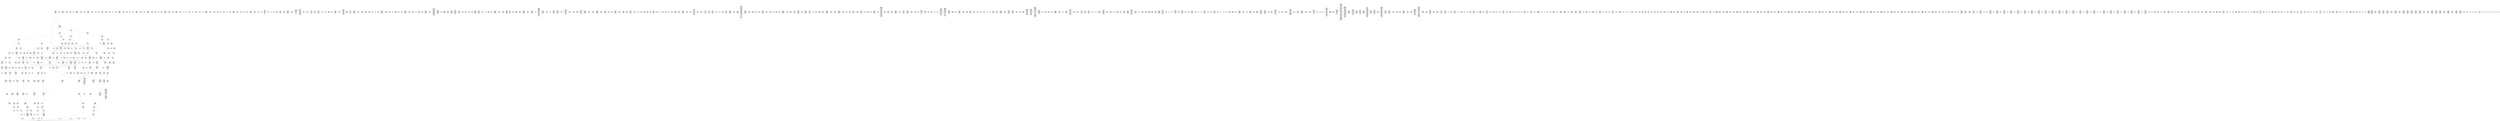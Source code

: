 /* Generated by GvGen v.1.0 (https://www.github.com/stricaud/gvgen) */

digraph G {
compound=true;
   node1 [label="[anywhere]"];
   node2 [label="# 0x0
PUSHX Data
PUSHX Data
MSTORE
PUSHX LogicData
CALLDATASIZE
LT
PUSHX Data
JUMPI
"];
   node3 [label="# 0xd
PUSHX Data
CALLDATALOAD
PUSHX BitData
SHR
PUSHX LogicData
GT
PUSHX Data
JUMPI
"];
   node4 [label="# 0x1e
PUSHX LogicData
GT
PUSHX Data
JUMPI
"];
   node5 [label="# 0x29
PUSHX LogicData
GT
PUSHX Data
JUMPI
"];
   node6 [label="# 0x34
PUSHX LogicData
EQ
PUSHX Data
JUMPI
"];
   node7 [label="# 0x3f
PUSHX LogicData
EQ
PUSHX Data
JUMPI
"];
   node8 [label="# 0x4a
PUSHX LogicData
EQ
PUSHX Data
JUMPI
"];
   node9 [label="# 0x55
PUSHX LogicData
EQ
PUSHX Data
JUMPI
"];
   node10 [label="# 0x60
PUSHX Data
JUMP
"];
   node11 [label="# 0x64
JUMPDEST
PUSHX LogicData
EQ
PUSHX Data
JUMPI
"];
   node12 [label="# 0x70
PUSHX LogicData
EQ
PUSHX Data
JUMPI
"];
   node13 [label="# 0x7b
PUSHX LogicData
EQ
PUSHX Data
JUMPI
"];
   node14 [label="# 0x86
PUSHX Data
JUMP
"];
   node15 [label="# 0x8a
JUMPDEST
PUSHX LogicData
GT
PUSHX Data
JUMPI
"];
   node16 [label="# 0x96
PUSHX LogicData
EQ
PUSHX Data
JUMPI
"];
   node17 [label="# 0xa1
PUSHX LogicData
EQ
PUSHX Data
JUMPI
"];
   node18 [label="# 0xac
PUSHX LogicData
EQ
PUSHX Data
JUMPI
"];
   node19 [label="# 0xb7
PUSHX LogicData
EQ
PUSHX Data
JUMPI
"];
   node20 [label="# 0xc2
PUSHX Data
JUMP
"];
   node21 [label="# 0xc6
JUMPDEST
PUSHX LogicData
EQ
PUSHX Data
JUMPI
"];
   node22 [label="# 0xd2
PUSHX LogicData
EQ
PUSHX Data
JUMPI
"];
   node23 [label="# 0xdd
PUSHX LogicData
EQ
PUSHX Data
JUMPI
"];
   node24 [label="# 0xe8
PUSHX Data
JUMP
"];
   node25 [label="# 0xec
JUMPDEST
PUSHX LogicData
GT
PUSHX Data
JUMPI
"];
   node26 [label="# 0xf8
PUSHX LogicData
GT
PUSHX Data
JUMPI
"];
   node27 [label="# 0x103
PUSHX LogicData
EQ
PUSHX Data
JUMPI
"];
   node28 [label="# 0x10e
PUSHX LogicData
EQ
PUSHX Data
JUMPI
"];
   node29 [label="# 0x119
PUSHX LogicData
EQ
PUSHX Data
JUMPI
"];
   node30 [label="# 0x124
PUSHX LogicData
EQ
PUSHX Data
JUMPI
"];
   node31 [label="# 0x12f
PUSHX Data
JUMP
"];
   node32 [label="# 0x133
JUMPDEST
PUSHX LogicData
EQ
PUSHX Data
JUMPI
"];
   node33 [label="# 0x13f
PUSHX LogicData
EQ
PUSHX Data
JUMPI
"];
   node34 [label="# 0x14a
PUSHX LogicData
EQ
PUSHX Data
JUMPI
"];
   node35 [label="# 0x155
PUSHX Data
JUMP
"];
   node36 [label="# 0x159
JUMPDEST
PUSHX LogicData
GT
PUSHX Data
JUMPI
"];
   node37 [label="# 0x165
PUSHX LogicData
EQ
PUSHX Data
JUMPI
"];
   node38 [label="# 0x170
PUSHX LogicData
EQ
PUSHX Data
JUMPI
"];
   node39 [label="# 0x17b
PUSHX LogicData
EQ
PUSHX Data
JUMPI
"];
   node40 [label="# 0x186
PUSHX LogicData
EQ
PUSHX Data
JUMPI
"];
   node41 [label="# 0x191
PUSHX Data
JUMP
"];
   node42 [label="# 0x195
JUMPDEST
PUSHX LogicData
EQ
PUSHX Data
JUMPI
"];
   node43 [label="# 0x1a1
PUSHX LogicData
EQ
PUSHX Data
JUMPI
"];
   node44 [label="# 0x1ac
PUSHX LogicData
EQ
PUSHX Data
JUMPI
"];
   node45 [label="# 0x1b7
JUMPDEST
PUSHX Data
REVERT
"];
   node46 [label="# 0x1bc
JUMPDEST
CALLVALUE
ISZERO
PUSHX Data
JUMPI
"];
   node47 [label="# 0x1c4
PUSHX Data
REVERT
"];
   node48 [label="# 0x1c8
JUMPDEST
PUSHX Data
PUSHX ArithData
CALLDATASIZE
SUB
ADD
PUSHX Data
PUSHX Data
JUMP
"];
   node49 [label="# 0x1de
JUMPDEST
PUSHX Data
JUMP
"];
   node50 [label="# 0x1e3
JUMPDEST
PUSHX MemData
MLOAD
PUSHX Data
PUSHX Data
JUMP
"];
   node51 [label="# 0x1f0
JUMPDEST
PUSHX MemData
MLOAD
SUB
RETURN
"];
   node52 [label="# 0x1f9
JUMPDEST
CALLVALUE
ISZERO
PUSHX Data
JUMPI
"];
   node53 [label="# 0x201
PUSHX Data
REVERT
"];
   node54 [label="# 0x205
JUMPDEST
PUSHX Data
PUSHX ArithData
CALLDATASIZE
SUB
ADD
PUSHX Data
PUSHX Data
JUMP
"];
   node55 [label="# 0x21b
JUMPDEST
PUSHX Data
JUMP
"];
   node56 [label="# 0x220
JUMPDEST
STOP
"];
   node57 [label="# 0x222
JUMPDEST
CALLVALUE
ISZERO
PUSHX Data
JUMPI
"];
   node58 [label="# 0x22a
PUSHX Data
REVERT
"];
   node59 [label="# 0x22e
JUMPDEST
PUSHX Data
PUSHX Data
JUMP
"];
   node60 [label="# 0x237
JUMPDEST
PUSHX MemData
MLOAD
PUSHX Data
PUSHX Data
JUMP
"];
   node61 [label="# 0x244
JUMPDEST
PUSHX MemData
MLOAD
SUB
RETURN
"];
   node62 [label="# 0x24d
JUMPDEST
CALLVALUE
ISZERO
PUSHX Data
JUMPI
"];
   node63 [label="# 0x255
PUSHX Data
REVERT
"];
   node64 [label="# 0x259
JUMPDEST
PUSHX Data
PUSHX ArithData
CALLDATASIZE
SUB
ADD
PUSHX Data
PUSHX Data
JUMP
"];
   node65 [label="# 0x26f
JUMPDEST
PUSHX Data
JUMP
"];
   node66 [label="# 0x274
JUMPDEST
PUSHX MemData
MLOAD
PUSHX Data
PUSHX Data
JUMP
"];
   node67 [label="# 0x281
JUMPDEST
PUSHX MemData
MLOAD
SUB
RETURN
"];
   node68 [label="# 0x28a
JUMPDEST
CALLVALUE
ISZERO
PUSHX Data
JUMPI
"];
   node69 [label="# 0x292
PUSHX Data
REVERT
"];
   node70 [label="# 0x296
JUMPDEST
PUSHX Data
PUSHX ArithData
CALLDATASIZE
SUB
ADD
PUSHX Data
PUSHX Data
JUMP
"];
   node71 [label="# 0x2ac
JUMPDEST
PUSHX Data
JUMP
"];
   node72 [label="# 0x2b1
JUMPDEST
STOP
"];
   node73 [label="# 0x2b3
JUMPDEST
CALLVALUE
ISZERO
PUSHX Data
JUMPI
"];
   node74 [label="# 0x2bb
PUSHX Data
REVERT
"];
   node75 [label="# 0x2bf
JUMPDEST
PUSHX Data
PUSHX Data
JUMP
"];
   node76 [label="# 0x2c8
JUMPDEST
PUSHX MemData
MLOAD
PUSHX Data
PUSHX Data
JUMP
"];
   node77 [label="# 0x2d5
JUMPDEST
PUSHX MemData
MLOAD
SUB
RETURN
"];
   node78 [label="# 0x2de
JUMPDEST
CALLVALUE
ISZERO
PUSHX Data
JUMPI
"];
   node79 [label="# 0x2e6
PUSHX Data
REVERT
"];
   node80 [label="# 0x2ea
JUMPDEST
PUSHX Data
PUSHX Data
JUMP
"];
   node81 [label="# 0x2f3
JUMPDEST
PUSHX MemData
MLOAD
PUSHX Data
PUSHX Data
JUMP
"];
   node82 [label="# 0x300
JUMPDEST
PUSHX MemData
MLOAD
SUB
RETURN
"];
   node83 [label="# 0x309
JUMPDEST
CALLVALUE
ISZERO
PUSHX Data
JUMPI
"];
   node84 [label="# 0x311
PUSHX Data
REVERT
"];
   node85 [label="# 0x315
JUMPDEST
PUSHX Data
PUSHX ArithData
CALLDATASIZE
SUB
ADD
PUSHX Data
PUSHX Data
JUMP
"];
   node86 [label="# 0x32b
JUMPDEST
PUSHX Data
JUMP
"];
   node87 [label="# 0x330
JUMPDEST
STOP
"];
   node88 [label="# 0x332
JUMPDEST
CALLVALUE
ISZERO
PUSHX Data
JUMPI
"];
   node89 [label="# 0x33a
PUSHX Data
REVERT
"];
   node90 [label="# 0x33e
JUMPDEST
PUSHX Data
PUSHX ArithData
CALLDATASIZE
SUB
ADD
PUSHX Data
PUSHX Data
JUMP
"];
   node91 [label="# 0x354
JUMPDEST
PUSHX Data
JUMP
"];
   node92 [label="# 0x359
JUMPDEST
PUSHX MemData
MLOAD
PUSHX Data
PUSHX Data
JUMP
"];
   node93 [label="# 0x366
JUMPDEST
PUSHX MemData
MLOAD
SUB
RETURN
"];
   node94 [label="# 0x36f
JUMPDEST
CALLVALUE
ISZERO
PUSHX Data
JUMPI
"];
   node95 [label="# 0x377
PUSHX Data
REVERT
"];
   node96 [label="# 0x37b
JUMPDEST
PUSHX Data
PUSHX ArithData
CALLDATASIZE
SUB
ADD
PUSHX Data
PUSHX Data
JUMP
"];
   node97 [label="# 0x391
JUMPDEST
PUSHX Data
JUMP
"];
   node98 [label="# 0x396
JUMPDEST
STOP
"];
   node99 [label="# 0x398
JUMPDEST
CALLVALUE
ISZERO
PUSHX Data
JUMPI
"];
   node100 [label="# 0x3a0
PUSHX Data
REVERT
"];
   node101 [label="# 0x3a4
JUMPDEST
PUSHX Data
PUSHX ArithData
CALLDATASIZE
SUB
ADD
PUSHX Data
PUSHX Data
JUMP
"];
   node102 [label="# 0x3ba
JUMPDEST
PUSHX Data
JUMP
"];
   node103 [label="# 0x3bf
JUMPDEST
PUSHX MemData
MLOAD
PUSHX Data
PUSHX Data
JUMP
"];
   node104 [label="# 0x3cc
JUMPDEST
PUSHX MemData
MLOAD
SUB
RETURN
"];
   node105 [label="# 0x3d5
JUMPDEST
CALLVALUE
ISZERO
PUSHX Data
JUMPI
"];
   node106 [label="# 0x3dd
PUSHX Data
REVERT
"];
   node107 [label="# 0x3e1
JUMPDEST
PUSHX Data
PUSHX ArithData
CALLDATASIZE
SUB
ADD
PUSHX Data
PUSHX Data
JUMP
"];
   node108 [label="# 0x3f7
JUMPDEST
PUSHX Data
JUMP
"];
   node109 [label="# 0x3fc
JUMPDEST
PUSHX MemData
MLOAD
PUSHX Data
PUSHX Data
JUMP
"];
   node110 [label="# 0x409
JUMPDEST
PUSHX MemData
MLOAD
SUB
RETURN
"];
   node111 [label="# 0x412
JUMPDEST
CALLVALUE
ISZERO
PUSHX Data
JUMPI
"];
   node112 [label="# 0x41a
PUSHX Data
REVERT
"];
   node113 [label="# 0x41e
JUMPDEST
PUSHX Data
PUSHX ArithData
CALLDATASIZE
SUB
ADD
PUSHX Data
PUSHX Data
JUMP
"];
   node114 [label="# 0x434
JUMPDEST
PUSHX Data
JUMP
"];
   node115 [label="# 0x439
JUMPDEST
STOP
"];
   node116 [label="# 0x43b
JUMPDEST
CALLVALUE
ISZERO
PUSHX Data
JUMPI
"];
   node117 [label="# 0x443
PUSHX Data
REVERT
"];
   node118 [label="# 0x447
JUMPDEST
PUSHX Data
PUSHX ArithData
CALLDATASIZE
SUB
ADD
PUSHX Data
PUSHX Data
JUMP
"];
   node119 [label="# 0x45d
JUMPDEST
PUSHX Data
JUMP
"];
   node120 [label="# 0x462
JUMPDEST
PUSHX MemData
MLOAD
PUSHX Data
PUSHX Data
JUMP
"];
   node121 [label="# 0x46f
JUMPDEST
PUSHX MemData
MLOAD
SUB
RETURN
"];
   node122 [label="# 0x478
JUMPDEST
CALLVALUE
ISZERO
PUSHX Data
JUMPI
"];
   node123 [label="# 0x480
PUSHX Data
REVERT
"];
   node124 [label="# 0x484
JUMPDEST
PUSHX Data
PUSHX ArithData
CALLDATASIZE
SUB
ADD
PUSHX Data
PUSHX Data
JUMP
"];
   node125 [label="# 0x49a
JUMPDEST
PUSHX Data
JUMP
"];
   node126 [label="# 0x49f
JUMPDEST
PUSHX MemData
MLOAD
PUSHX Data
PUSHX Data
JUMP
"];
   node127 [label="# 0x4ac
JUMPDEST
PUSHX MemData
MLOAD
SUB
RETURN
"];
   node128 [label="# 0x4b5
JUMPDEST
CALLVALUE
ISZERO
PUSHX Data
JUMPI
"];
   node129 [label="# 0x4bd
PUSHX Data
REVERT
"];
   node130 [label="# 0x4c1
JUMPDEST
PUSHX Data
PUSHX Data
JUMP
"];
   node131 [label="# 0x4ca
JUMPDEST
STOP
"];
   node132 [label="# 0x4cc
JUMPDEST
PUSHX Data
PUSHX Data
JUMP
"];
   node133 [label="# 0x4d4
JUMPDEST
STOP
"];
   node134 [label="# 0x4d6
JUMPDEST
PUSHX Data
PUSHX ArithData
CALLDATASIZE
SUB
ADD
PUSHX Data
PUSHX Data
JUMP
"];
   node135 [label="# 0x4eb
JUMPDEST
PUSHX Data
JUMP
"];
   node136 [label="# 0x4f0
JUMPDEST
STOP
"];
   node137 [label="# 0x4f2
JUMPDEST
CALLVALUE
ISZERO
PUSHX Data
JUMPI
"];
   node138 [label="# 0x4fa
PUSHX Data
REVERT
"];
   node139 [label="# 0x4fe
JUMPDEST
PUSHX Data
PUSHX Data
JUMP
"];
   node140 [label="# 0x507
JUMPDEST
PUSHX MemData
MLOAD
PUSHX Data
PUSHX Data
JUMP
"];
   node141 [label="# 0x514
JUMPDEST
PUSHX MemData
MLOAD
SUB
RETURN
"];
   node142 [label="# 0x51d
JUMPDEST
CALLVALUE
ISZERO
PUSHX Data
JUMPI
"];
   node143 [label="# 0x525
PUSHX Data
REVERT
"];
   node144 [label="# 0x529
JUMPDEST
PUSHX Data
PUSHX ArithData
CALLDATASIZE
SUB
ADD
PUSHX Data
PUSHX Data
JUMP
"];
   node145 [label="# 0x53f
JUMPDEST
PUSHX Data
JUMP
"];
   node146 [label="# 0x544
JUMPDEST
STOP
"];
   node147 [label="# 0x546
JUMPDEST
CALLVALUE
ISZERO
PUSHX Data
JUMPI
"];
   node148 [label="# 0x54e
PUSHX Data
REVERT
"];
   node149 [label="# 0x552
JUMPDEST
PUSHX Data
PUSHX Data
JUMP
"];
   node150 [label="# 0x55b
JUMPDEST
PUSHX MemData
MLOAD
PUSHX Data
PUSHX Data
JUMP
"];
   node151 [label="# 0x568
JUMPDEST
PUSHX MemData
MLOAD
SUB
RETURN
"];
   node152 [label="# 0x571
JUMPDEST
CALLVALUE
ISZERO
PUSHX Data
JUMPI
"];
   node153 [label="# 0x579
PUSHX Data
REVERT
"];
   node154 [label="# 0x57d
JUMPDEST
PUSHX Data
PUSHX Data
JUMP
"];
   node155 [label="# 0x586
JUMPDEST
PUSHX MemData
MLOAD
PUSHX Data
PUSHX Data
JUMP
"];
   node156 [label="# 0x593
JUMPDEST
PUSHX MemData
MLOAD
SUB
RETURN
"];
   node157 [label="# 0x59c
JUMPDEST
CALLVALUE
ISZERO
PUSHX Data
JUMPI
"];
   node158 [label="# 0x5a4
PUSHX Data
REVERT
"];
   node159 [label="# 0x5a8
JUMPDEST
PUSHX Data
PUSHX ArithData
CALLDATASIZE
SUB
ADD
PUSHX Data
PUSHX Data
JUMP
"];
   node160 [label="# 0x5be
JUMPDEST
PUSHX Data
JUMP
"];
   node161 [label="# 0x5c3
JUMPDEST
STOP
"];
   node162 [label="# 0x5c5
JUMPDEST
CALLVALUE
ISZERO
PUSHX Data
JUMPI
"];
   node163 [label="# 0x5cd
PUSHX Data
REVERT
"];
   node164 [label="# 0x5d1
JUMPDEST
PUSHX Data
PUSHX ArithData
CALLDATASIZE
SUB
ADD
PUSHX Data
PUSHX Data
JUMP
"];
   node165 [label="# 0x5e7
JUMPDEST
PUSHX Data
JUMP
"];
   node166 [label="# 0x5ec
JUMPDEST
STOP
"];
   node167 [label="# 0x5ee
JUMPDEST
CALLVALUE
ISZERO
PUSHX Data
JUMPI
"];
   node168 [label="# 0x5f6
PUSHX Data
REVERT
"];
   node169 [label="# 0x5fa
JUMPDEST
PUSHX Data
PUSHX ArithData
CALLDATASIZE
SUB
ADD
PUSHX Data
PUSHX Data
JUMP
"];
   node170 [label="# 0x610
JUMPDEST
PUSHX Data
JUMP
"];
   node171 [label="# 0x615
JUMPDEST
PUSHX MemData
MLOAD
PUSHX Data
PUSHX Data
JUMP
"];
   node172 [label="# 0x622
JUMPDEST
PUSHX MemData
MLOAD
SUB
RETURN
"];
   node173 [label="# 0x62b
JUMPDEST
CALLVALUE
ISZERO
PUSHX Data
JUMPI
"];
   node174 [label="# 0x633
PUSHX Data
REVERT
"];
   node175 [label="# 0x637
JUMPDEST
PUSHX Data
PUSHX ArithData
CALLDATASIZE
SUB
ADD
PUSHX Data
PUSHX Data
JUMP
"];
   node176 [label="# 0x64d
JUMPDEST
PUSHX Data
JUMP
"];
   node177 [label="# 0x652
JUMPDEST
STOP
"];
   node178 [label="# 0x654
JUMPDEST
CALLVALUE
ISZERO
PUSHX Data
JUMPI
"];
   node179 [label="# 0x65c
PUSHX Data
REVERT
"];
   node180 [label="# 0x660
JUMPDEST
PUSHX Data
PUSHX ArithData
CALLDATASIZE
SUB
ADD
PUSHX Data
PUSHX Data
JUMP
"];
   node181 [label="# 0x676
JUMPDEST
PUSHX Data
JUMP
"];
   node182 [label="# 0x67b
JUMPDEST
PUSHX MemData
MLOAD
PUSHX Data
PUSHX Data
JUMP
"];
   node183 [label="# 0x688
JUMPDEST
PUSHX MemData
MLOAD
SUB
RETURN
"];
   node184 [label="# 0x691
JUMPDEST
CALLVALUE
ISZERO
PUSHX Data
JUMPI
"];
   node185 [label="# 0x699
PUSHX Data
REVERT
"];
   node186 [label="# 0x69d
JUMPDEST
PUSHX Data
PUSHX ArithData
CALLDATASIZE
SUB
ADD
PUSHX Data
PUSHX Data
JUMP
"];
   node187 [label="# 0x6b3
JUMPDEST
PUSHX Data
JUMP
"];
   node188 [label="# 0x6b8
JUMPDEST
STOP
"];
   node189 [label="# 0x6ba
JUMPDEST
PUSHX Data
PUSHX BitData
PUSHX BitData
NOT
AND
PUSHX BitData
NOT
AND
EQ
PUSHX Data
JUMPI
"];
   node190 [label="# 0x723
PUSHX Data
PUSHX Data
JUMP
"];
   node191 [label="# 0x72c
JUMPDEST
"];
   node192 [label="# 0x72d
JUMPDEST
JUMP
"];
   node193 [label="# 0x734
JUMPDEST
PUSHX Data
PUSHX Data
JUMP
"];
   node194 [label="# 0x73c
JUMPDEST
PUSHX BitData
AND
PUSHX Data
PUSHX Data
JUMP
"];
   node195 [label="# 0x75a
JUMPDEST
PUSHX BitData
AND
EQ
PUSHX Data
JUMPI
"];
   node196 [label="# 0x776
PUSHX MemData
MLOAD
PUSHX Data
MSTORE
PUSHX ArithData
ADD
PUSHX Data
PUSHX Data
JUMP
"];
   node197 [label="# 0x7a7
JUMPDEST
PUSHX MemData
MLOAD
SUB
REVERT
"];
   node198 [label="# 0x7b0
JUMPDEST
PUSHX StorData
PUSHX ArithData
PUSHX ArithData
EXP
SLOAD
PUSHX ArithData
MUL
NOT
AND
ISZERO
ISZERO
MUL
OR
SSTORE
JUMP
"];
   node199 [label="# 0x7cd
JUMPDEST
PUSHX Data
PUSHX StorData
SLOAD
PUSHX Data
PUSHX Data
JUMP
"];
   node200 [label="# 0x7dc
JUMPDEST
PUSHX ArithData
ADD
PUSHX ArithData
DIV
MUL
PUSHX ArithData
ADD
PUSHX MemData
MLOAD
ADD
PUSHX Data
MSTORE
MSTORE
PUSHX ArithData
ADD
SLOAD
PUSHX Data
PUSHX Data
JUMP
"];
   node201 [label="# 0x808
JUMPDEST
ISZERO
PUSHX Data
JUMPI
"];
   node202 [label="# 0x80f
PUSHX LogicData
LT
PUSHX Data
JUMPI
"];
   node203 [label="# 0x817
PUSHX ArithData
SLOAD
DIV
MUL
MSTORE
PUSHX ArithData
ADD
PUSHX Data
JUMP
"];
   node204 [label="# 0x82a
JUMPDEST
ADD
PUSHX Data
MSTORE
PUSHX Data
PUSHX Data
SHA3
"];
   node205 [label="# 0x838
JUMPDEST
SLOAD
MSTORE
PUSHX ArithData
ADD
PUSHX ArithData
ADD
GT
PUSHX Data
JUMPI
"];
   node206 [label="# 0x84c
SUB
PUSHX BitData
AND
ADD
"];
   node207 [label="# 0x855
JUMPDEST
JUMP
"];
   node208 [label="# 0x85f
JUMPDEST
PUSHX Data
PUSHX Data
PUSHX Data
JUMP
"];
   node209 [label="# 0x86a
JUMPDEST
PUSHX Data
JUMPI
"];
   node210 [label="# 0x86f
PUSHX MemData
MLOAD
PUSHX Data
MSTORE
PUSHX ArithData
ADD
PUSHX Data
PUSHX Data
JUMP
"];
   node211 [label="# 0x8a0
JUMPDEST
PUSHX MemData
MLOAD
SUB
REVERT
"];
   node212 [label="# 0x8a9
JUMPDEST
PUSHX Data
PUSHX ArithData
MSTORE
PUSHX ArithData
ADD
MSTORE
PUSHX ArithData
ADD
PUSHX Data
SHA3
PUSHX ArithData
SLOAD
PUSHX ArithData
EXP
DIV
PUSHX BitData
AND
JUMP
"];
   node213 [label="# 0x8e4
JUMPDEST
PUSHX Data
PUSHX Data
PUSHX Data
JUMP
"];
   node214 [label="# 0x8ef
JUMPDEST
PUSHX BitData
AND
PUSHX BitData
AND
EQ
ISZERO
PUSHX Data
JUMPI
"];
   node215 [label="# 0x926
PUSHX MemData
MLOAD
PUSHX Data
MSTORE
PUSHX ArithData
ADD
PUSHX Data
PUSHX Data
JUMP
"];
   node216 [label="# 0x957
JUMPDEST
PUSHX MemData
MLOAD
SUB
REVERT
"];
   node217 [label="# 0x960
JUMPDEST
PUSHX BitData
AND
PUSHX Data
PUSHX Data
JUMP
"];
   node218 [label="# 0x97f
JUMPDEST
PUSHX BitData
AND
EQ
PUSHX Data
JUMPI
"];
   node219 [label="# 0x99c
PUSHX Data
PUSHX Data
PUSHX Data
JUMP
"];
   node220 [label="# 0x9a8
JUMPDEST
PUSHX Data
JUMP
"];
   node221 [label="# 0x9ad
JUMPDEST
"];
   node222 [label="# 0x9ae
JUMPDEST
PUSHX Data
JUMPI
"];
   node223 [label="# 0x9b3
PUSHX MemData
MLOAD
PUSHX Data
MSTORE
PUSHX ArithData
ADD
PUSHX Data
PUSHX Data
JUMP
"];
   node224 [label="# 0x9e4
JUMPDEST
PUSHX MemData
MLOAD
SUB
REVERT
"];
   node225 [label="# 0x9ed
JUMPDEST
PUSHX Data
PUSHX Data
JUMP
"];
   node226 [label="# 0x9f7
JUMPDEST
JUMP
"];
   node227 [label="# 0x9fc
JUMPDEST
PUSHX StorData
PUSHX ArithData
SLOAD
PUSHX ArithData
EXP
DIV
PUSHX BitData
AND
JUMP
"];
   node228 [label="# 0xa0f
JUMPDEST
PUSHX Data
PUSHX StorData
SLOAD
JUMP
"];
   node229 [label="# 0xa1c
JUMPDEST
PUSHX Data
PUSHX Data
PUSHX Data
JUMP
"];
   node230 [label="# 0xa27
JUMPDEST
PUSHX Data
JUMP
"];
   node231 [label="# 0xa2d
JUMPDEST
PUSHX Data
JUMPI
"];
   node232 [label="# 0xa32
PUSHX MemData
MLOAD
PUSHX Data
MSTORE
PUSHX ArithData
ADD
PUSHX Data
PUSHX Data
JUMP
"];
   node233 [label="# 0xa63
JUMPDEST
PUSHX MemData
MLOAD
SUB
REVERT
"];
   node234 [label="# 0xa6c
JUMPDEST
PUSHX Data
PUSHX Data
JUMP
"];
   node235 [label="# 0xa77
JUMPDEST
JUMP
"];
   node236 [label="# 0xa7c
JUMPDEST
PUSHX Data
PUSHX Data
PUSHX Data
JUMP
"];
   node237 [label="# 0xa87
JUMPDEST
LT
PUSHX Data
JUMPI
"];
   node238 [label="# 0xa8e
PUSHX MemData
MLOAD
PUSHX Data
MSTORE
PUSHX ArithData
ADD
PUSHX Data
PUSHX Data
JUMP
"];
   node239 [label="# 0xabf
JUMPDEST
PUSHX MemData
MLOAD
SUB
REVERT
"];
   node240 [label="# 0xac8
JUMPDEST
PUSHX Data
PUSHX ArithData
PUSHX BitData
AND
PUSHX BitData
AND
MSTORE
PUSHX ArithData
ADD
MSTORE
PUSHX ArithData
ADD
PUSHX Data
SHA3
PUSHX ArithData
MSTORE
PUSHX ArithData
ADD
MSTORE
PUSHX ArithData
ADD
PUSHX Data
SHA3
SLOAD
JUMP
"];
   node241 [label="# 0xb21
JUMPDEST
PUSHX Data
PUSHX MemData
MLOAD
PUSHX ArithData
ADD
PUSHX Data
MSTORE
PUSHX Data
MSTORE
PUSHX Data
JUMP
"];
   node242 [label="# 0xb3c
JUMPDEST
JUMP
"];
   node243 [label="# 0xb41
JUMPDEST
PUSHX Data
PUSHX Data
PUSHX Data
PUSHX Data
JUMP
"];
   node244 [label="# 0xb4e
JUMPDEST
PUSHX Data
PUSHX LogicData
GT
ISZERO
PUSHX Data
JUMPI
"];
   node245 [label="# 0xb64
PUSHX Data
PUSHX Data
MSTORE
PUSHX Data
PUSHX Data
MSTORE
PUSHX Data
PUSHX Data
REVERT
"];
   node246 [label="# 0xb92
JUMPDEST
PUSHX MemData
MLOAD
MSTORE
PUSHX ArithData
MUL
PUSHX ArithData
ADD
ADD
PUSHX Data
MSTORE
ISZERO
PUSHX Data
JUMPI
"];
   node247 [label="# 0xbac
PUSHX ArithData
ADD
PUSHX ArithData
MUL
CALLDATASIZE
CALLDATACOPY
ADD
"];
   node248 [label="# 0xbc0
JUMPDEST
PUSHX Data
"];
   node249 [label="# 0xbc6
JUMPDEST
LT
ISZERO
PUSHX Data
JUMPI
"];
   node250 [label="# 0xbcf
PUSHX Data
PUSHX Data
JUMP
"];
   node251 [label="# 0xbd8
JUMPDEST
MLOAD
LT
PUSHX Data
JUMPI
"];
   node252 [label="# 0xbe3
PUSHX Data
PUSHX Data
MSTORE
PUSHX Data
PUSHX Data
MSTORE
PUSHX Data
PUSHX Data
REVERT
"];
   node253 [label="# 0xc11
JUMPDEST
PUSHX ArithData
MUL
PUSHX ArithData
ADD
ADD
MSTORE
PUSHX Data
PUSHX Data
JUMP
"];
   node254 [label="# 0xc28
JUMPDEST
PUSHX Data
JUMP
"];
   node255 [label="# 0xc30
JUMPDEST
JUMP
"];
   node256 [label="# 0xc3b
JUMPDEST
PUSHX Data
PUSHX Data
PUSHX Data
JUMP
"];
   node257 [label="# 0xc45
JUMPDEST
LT
PUSHX Data
JUMPI
"];
   node258 [label="# 0xc4c
PUSHX MemData
MLOAD
PUSHX Data
MSTORE
PUSHX ArithData
ADD
PUSHX Data
PUSHX Data
JUMP
"];
   node259 [label="# 0xc7d
JUMPDEST
PUSHX MemData
MLOAD
SUB
REVERT
"];
   node260 [label="# 0xc86
JUMPDEST
PUSHX StorData
SLOAD
LT
PUSHX Data
JUMPI
"];
   node261 [label="# 0xc92
PUSHX Data
PUSHX Data
MSTORE
PUSHX Data
PUSHX Data
MSTORE
PUSHX Data
PUSHX Data
REVERT
"];
   node262 [label="# 0xcc0
JUMPDEST
PUSHX Data
MSTORE
PUSHX Data
PUSHX Data
SHA3
ADD
SLOAD
JUMP
"];
   node263 [label="# 0xcd2
JUMPDEST
PUSHX Data
PUSHX Data
JUMP
"];
   node264 [label="# 0xcda
JUMPDEST
PUSHX BitData
AND
PUSHX Data
PUSHX Data
JUMP
"];
   node265 [label="# 0xcf8
JUMPDEST
PUSHX BitData
AND
EQ
PUSHX Data
JUMPI
"];
   node266 [label="# 0xd14
PUSHX MemData
MLOAD
PUSHX Data
MSTORE
PUSHX ArithData
ADD
PUSHX Data
PUSHX Data
JUMP
"];
   node267 [label="# 0xd45
JUMPDEST
PUSHX MemData
MLOAD
SUB
REVERT
"];
   node268 [label="# 0xd4e
JUMPDEST
PUSHX Data
MLOAD
PUSHX ArithData
ADD
PUSHX Data
PUSHX Data
JUMP
"];
   node269 [label="# 0xd64
JUMPDEST
JUMP
"];
   node270 [label="# 0xd68
JUMPDEST
PUSHX Data
PUSHX Data
PUSHX ArithData
MSTORE
PUSHX ArithData
ADD
MSTORE
PUSHX ArithData
ADD
PUSHX Data
SHA3
PUSHX ArithData
SLOAD
PUSHX ArithData
EXP
DIV
PUSHX BitData
AND
PUSHX BitData
PUSHX BitData
AND
PUSHX BitData
AND
EQ
ISZERO
PUSHX Data
JUMPI
"];
   node271 [label="# 0xdd7
PUSHX MemData
MLOAD
PUSHX Data
MSTORE
PUSHX ArithData
ADD
PUSHX Data
PUSHX Data
JUMP
"];
   node272 [label="# 0xe08
JUMPDEST
PUSHX MemData
MLOAD
SUB
REVERT
"];
   node273 [label="# 0xe11
JUMPDEST
JUMP
"];
   node274 [label="# 0xe1a
JUMPDEST
PUSHX BitData
PUSHX BitData
AND
PUSHX BitData
AND
EQ
ISZERO
PUSHX Data
JUMPI
"];
   node275 [label="# 0xe51
PUSHX MemData
MLOAD
PUSHX Data
MSTORE
PUSHX ArithData
ADD
PUSHX Data
PUSHX Data
JUMP
"];
   node276 [label="# 0xe82
JUMPDEST
PUSHX MemData
MLOAD
SUB
REVERT
"];
   node277 [label="# 0xe8b
JUMPDEST
PUSHX Data
PUSHX ArithData
PUSHX BitData
AND
PUSHX BitData
AND
MSTORE
PUSHX ArithData
ADD
MSTORE
PUSHX ArithData
ADD
PUSHX Data
SHA3
SLOAD
JUMP
"];
   node278 [label="# 0xed2
JUMPDEST
PUSHX Data
PUSHX Data
JUMP
"];
   node279 [label="# 0xeda
JUMPDEST
PUSHX BitData
AND
PUSHX Data
PUSHX Data
JUMP
"];
   node280 [label="# 0xef8
JUMPDEST
PUSHX BitData
AND
EQ
PUSHX Data
JUMPI
"];
   node281 [label="# 0xf14
PUSHX MemData
MLOAD
PUSHX Data
MSTORE
PUSHX ArithData
ADD
PUSHX Data
PUSHX Data
JUMP
"];
   node282 [label="# 0xf45
JUMPDEST
PUSHX MemData
MLOAD
SUB
REVERT
"];
   node283 [label="# 0xf4e
JUMPDEST
PUSHX Data
PUSHX Data
PUSHX Data
JUMP
"];
   node284 [label="# 0xf58
JUMPDEST
JUMP
"];
   node285 [label="# 0xf5a
JUMPDEST
PUSHX Data
PUSHX Data
JUMP
"];
   node286 [label="# 0xf62
JUMPDEST
PUSHX BitData
AND
PUSHX Data
PUSHX Data
JUMP
"];
   node287 [label="# 0xf80
JUMPDEST
PUSHX BitData
AND
EQ
PUSHX Data
JUMPI
"];
   node288 [label="# 0xf9c
PUSHX MemData
MLOAD
PUSHX Data
MSTORE
PUSHX ArithData
ADD
PUSHX Data
PUSHX Data
JUMP
"];
   node289 [label="# 0xfcd
JUMPDEST
PUSHX MemData
MLOAD
SUB
REVERT
"];
   node290 [label="# 0xfd6
JUMPDEST
PUSHX StorData
PUSHX ArithData
SLOAD
PUSHX ArithData
EXP
DIV
PUSHX BitData
AND
PUSHX BitData
AND
PUSHX ArithData
SELFBALANCE
ISZERO
MUL
PUSHX MemData
MLOAD
PUSHX Data
PUSHX MemData
MLOAD
SUB
CALL
PUSHX Data
JUMPI
"];
   node291 [label="# 0x1032
PUSHX Data
REVERT
"];
   node292 [label="# 0x1036
JUMPDEST
JUMP
"];
   node293 [label="# 0x1038
JUMPDEST
PUSHX Data
PUSHX Data
PUSHX Data
JUMP
"];
   node294 [label="# 0x1042
JUMPDEST
PUSHX StorData
PUSHX ArithData
SLOAD
PUSHX ArithData
EXP
DIV
PUSHX BitData
AND
ISZERO
PUSHX Data
JUMPI
"];
   node295 [label="# 0x105a
PUSHX MemData
MLOAD
PUSHX Data
MSTORE
PUSHX ArithData
ADD
PUSHX Data
PUSHX Data
JUMP
"];
   node296 [label="# 0x108b
JUMPDEST
PUSHX MemData
MLOAD
SUB
REVERT
"];
   node297 [label="# 0x1094
JUMPDEST
PUSHX LogicData
LT
PUSHX Data
JUMPI
"];
   node298 [label="# 0x109d
PUSHX MemData
MLOAD
PUSHX Data
MSTORE
PUSHX ArithData
ADD
PUSHX Data
PUSHX Data
JUMP
"];
   node299 [label="# 0x10ce
JUMPDEST
PUSHX MemData
MLOAD
SUB
REVERT
"];
   node300 [label="# 0x10d7
JUMPDEST
PUSHX StorData
SLOAD
PUSHX Data
PUSHX Data
PUSHX Data
JUMP
"];
   node301 [label="# 0x10e7
JUMPDEST
PUSHX Data
PUSHX Data
JUMP
"];
   node302 [label="# 0x10f3
JUMPDEST
LT
PUSHX Data
JUMPI
"];
   node303 [label="# 0x10f9
PUSHX MemData
MLOAD
PUSHX Data
MSTORE
PUSHX ArithData
ADD
PUSHX Data
PUSHX Data
JUMP
"];
   node304 [label="# 0x112a
JUMPDEST
PUSHX MemData
MLOAD
SUB
REVERT
"];
   node305 [label="# 0x1133
JUMPDEST
PUSHX StorData
SLOAD
PUSHX Data
PUSHX Data
JUMP
"];
   node306 [label="# 0x1141
JUMPDEST
CALLVALUE
LT
ISZERO
PUSHX Data
JUMPI
"];
   node307 [label="# 0x1149
PUSHX MemData
MLOAD
PUSHX Data
MSTORE
PUSHX ArithData
ADD
PUSHX Data
PUSHX Data
JUMP
"];
   node308 [label="# 0x117a
JUMPDEST
PUSHX MemData
MLOAD
SUB
REVERT
"];
   node309 [label="# 0x1183
JUMPDEST
PUSHX Data
"];
   node310 [label="# 0x1186
JUMPDEST
LT
ISZERO
PUSHX Data
JUMPI
"];
   node311 [label="# 0x118f
PUSHX Data
PUSHX Data
PUSHX Data
JUMP
"];
   node312 [label="# 0x1198
JUMPDEST
PUSHX Data
PUSHX Data
PUSHX Data
JUMP
"];
   node313 [label="# 0x11a5
JUMPDEST
LT
ISZERO
PUSHX Data
JUMPI
"];
   node314 [label="# 0x11ac
PUSHX Data
CALLER
PUSHX Data
PUSHX Data
PUSHX Data
JUMP
"];
   node315 [label="# 0x11bd
JUMPDEST
PUSHX Data
JUMP
"];
   node316 [label="# 0x11c2
JUMPDEST
"];
   node317 [label="# 0x11c3
JUMPDEST
PUSHX Data
PUSHX Data
JUMP
"];
   node318 [label="# 0x11cf
JUMPDEST
PUSHX Data
JUMP
"];
   node319 [label="# 0x11d7
JUMPDEST
JUMP
"];
   node320 [label="# 0x11dc
JUMPDEST
PUSHX Data
PUSHX StorData
PUSHX ArithData
SLOAD
PUSHX ArithData
EXP
DIV
PUSHX BitData
AND
JUMP
"];
   node321 [label="# 0x1206
JUMPDEST
PUSHX Data
PUSHX Data
JUMP
"];
   node322 [label="# 0x120e
JUMPDEST
PUSHX BitData
AND
PUSHX Data
PUSHX Data
JUMP
"];
   node323 [label="# 0x122c
JUMPDEST
PUSHX BitData
AND
EQ
PUSHX Data
JUMPI
"];
   node324 [label="# 0x1248
PUSHX MemData
MLOAD
PUSHX Data
MSTORE
PUSHX ArithData
ADD
PUSHX Data
PUSHX Data
JUMP
"];
   node325 [label="# 0x1279
JUMPDEST
PUSHX MemData
MLOAD
SUB
REVERT
"];
   node326 [label="# 0x1282
JUMPDEST
PUSHX Data
SSTORE
JUMP
"];
   node327 [label="# 0x128c
JUMPDEST
PUSHX Data
PUSHX StorData
SLOAD
PUSHX Data
PUSHX Data
JUMP
"];
   node328 [label="# 0x129b
JUMPDEST
PUSHX ArithData
ADD
PUSHX ArithData
DIV
MUL
PUSHX ArithData
ADD
PUSHX MemData
MLOAD
ADD
PUSHX Data
MSTORE
MSTORE
PUSHX ArithData
ADD
SLOAD
PUSHX Data
PUSHX Data
JUMP
"];
   node329 [label="# 0x12c7
JUMPDEST
ISZERO
PUSHX Data
JUMPI
"];
   node330 [label="# 0x12ce
PUSHX LogicData
LT
PUSHX Data
JUMPI
"];
   node331 [label="# 0x12d6
PUSHX ArithData
SLOAD
DIV
MUL
MSTORE
PUSHX ArithData
ADD
PUSHX Data
JUMP
"];
   node332 [label="# 0x12e9
JUMPDEST
ADD
PUSHX Data
MSTORE
PUSHX Data
PUSHX Data
SHA3
"];
   node333 [label="# 0x12f7
JUMPDEST
SLOAD
MSTORE
PUSHX ArithData
ADD
PUSHX ArithData
ADD
GT
PUSHX Data
JUMPI
"];
   node334 [label="# 0x130b
SUB
PUSHX BitData
AND
ADD
"];
   node335 [label="# 0x1314
JUMPDEST
JUMP
"];
   node336 [label="# 0x131e
JUMPDEST
PUSHX Data
PUSHX StorData
SLOAD
JUMP
"];
   node337 [label="# 0x1328
JUMPDEST
PUSHX Data
PUSHX Data
JUMP
"];
   node338 [label="# 0x1330
JUMPDEST
PUSHX BitData
AND
PUSHX BitData
AND
EQ
ISZERO
PUSHX Data
JUMPI
"];
   node339 [label="# 0x1364
PUSHX MemData
MLOAD
PUSHX Data
MSTORE
PUSHX ArithData
ADD
PUSHX Data
PUSHX Data
JUMP
"];
   node340 [label="# 0x1395
JUMPDEST
PUSHX MemData
MLOAD
SUB
REVERT
"];
   node341 [label="# 0x139e
JUMPDEST
PUSHX Data
PUSHX Data
PUSHX Data
PUSHX Data
JUMP
"];
   node342 [label="# 0x13ab
JUMPDEST
PUSHX BitData
AND
PUSHX BitData
AND
MSTORE
PUSHX ArithData
ADD
MSTORE
PUSHX ArithData
ADD
PUSHX Data
SHA3
PUSHX ArithData
PUSHX BitData
AND
PUSHX BitData
AND
MSTORE
PUSHX ArithData
ADD
MSTORE
PUSHX ArithData
ADD
PUSHX Data
SHA3
PUSHX ArithData
PUSHX ArithData
EXP
SLOAD
PUSHX ArithData
MUL
NOT
AND
ISZERO
ISZERO
MUL
OR
SSTORE
PUSHX BitData
AND
PUSHX Data
PUSHX Data
JUMP
"];
   node343 [label="# 0x1458
JUMPDEST
PUSHX BitData
AND
PUSHX Data
PUSHX MemData
MLOAD
PUSHX Data
PUSHX Data
JUMP
"];
   node344 [label="# 0x149d
JUMPDEST
PUSHX MemData
MLOAD
SUB
LOGX
JUMP
"];
   node345 [label="# 0x14a9
JUMPDEST
PUSHX Data
PUSHX Data
PUSHX Data
JUMP
"];
   node346 [label="# 0x14b4
JUMPDEST
PUSHX Data
JUMP
"];
   node347 [label="# 0x14ba
JUMPDEST
PUSHX Data
JUMPI
"];
   node348 [label="# 0x14bf
PUSHX MemData
MLOAD
PUSHX Data
MSTORE
PUSHX ArithData
ADD
PUSHX Data
PUSHX Data
JUMP
"];
   node349 [label="# 0x14f0
JUMPDEST
PUSHX MemData
MLOAD
SUB
REVERT
"];
   node350 [label="# 0x14f9
JUMPDEST
PUSHX Data
PUSHX Data
JUMP
"];
   node351 [label="# 0x1505
JUMPDEST
JUMP
"];
   node352 [label="# 0x150b
JUMPDEST
PUSHX Data
PUSHX Data
PUSHX Data
JUMP
"];
   node353 [label="# 0x1516
JUMPDEST
PUSHX Data
JUMPI
"];
   node354 [label="# 0x151b
PUSHX MemData
MLOAD
PUSHX Data
MSTORE
PUSHX ArithData
ADD
PUSHX Data
PUSHX Data
JUMP
"];
   node355 [label="# 0x154c
JUMPDEST
PUSHX MemData
MLOAD
SUB
REVERT
"];
   node356 [label="# 0x1555
JUMPDEST
PUSHX Data
PUSHX Data
PUSHX Data
JUMP
"];
   node357 [label="# 0x155f
JUMPDEST
PUSHX LogicData
MLOAD
GT
PUSHX Data
JUMPI
"];
   node358 [label="# 0x156b
PUSHX MemData
MLOAD
PUSHX ArithData
ADD
PUSHX Data
MSTORE
PUSHX Data
MSTORE
PUSHX Data
JUMP
"];
   node359 [label="# 0x157f
JUMPDEST
PUSHX Data
PUSHX Data
JUMP
"];
   node360 [label="# 0x1589
JUMPDEST
PUSHX MemData
MLOAD
PUSHX ArithData
ADD
PUSHX Data
PUSHX Data
JUMP
"];
   node361 [label="# 0x159a
JUMPDEST
PUSHX MemData
MLOAD
PUSHX ArithData
SUB
SUB
MSTORE
PUSHX Data
MSTORE
"];
   node362 [label="# 0x15aa
JUMPDEST
JUMP
"];
   node363 [label="# 0x15b2
JUMPDEST
PUSHX Data
PUSHX Data
JUMP
"];
   node364 [label="# 0x15ba
JUMPDEST
PUSHX BitData
AND
PUSHX Data
PUSHX Data
JUMP
"];
   node365 [label="# 0x15d8
JUMPDEST
PUSHX BitData
AND
EQ
PUSHX Data
JUMPI
"];
   node366 [label="# 0x15f4
PUSHX MemData
MLOAD
PUSHX Data
MSTORE
PUSHX ArithData
ADD
PUSHX Data
PUSHX Data
JUMP
"];
   node367 [label="# 0x1625
JUMPDEST
PUSHX MemData
MLOAD
SUB
REVERT
"];
   node368 [label="# 0x162e
JUMPDEST
PUSHX StorData
SLOAD
GT
ISZERO
PUSHX Data
JUMPI
"];
   node369 [label="# 0x1639
PUSHX MemData
MLOAD
PUSHX Data
MSTORE
PUSHX ArithData
ADD
PUSHX Data
PUSHX Data
JUMP
"];
   node370 [label="# 0x166a
JUMPDEST
PUSHX MemData
MLOAD
SUB
REVERT
"];
   node371 [label="# 0x1673
JUMPDEST
PUSHX Data
"];
   node372 [label="# 0x1676
JUMPDEST
LT
ISZERO
PUSHX Data
JUMPI
"];
   node373 [label="# 0x167f
PUSHX LogicData
PUSHX StorData
SLOAD
LT
ISZERO
PUSHX Data
JUMPI
"];
   node374 [label="# 0x168b
PUSHX Data
PUSHX StorData
SLOAD
PUSHX Data
JUMP
"];
   node375 [label="# 0x1696
JUMPDEST
PUSHX StorData
PUSHX Data
SLOAD
PUSHX Data
PUSHX Data
JUMP
"];
   node376 [label="# 0x16a9
JUMPDEST
SSTORE
"];
   node377 [label="# 0x16af
JUMPDEST
PUSHX Data
PUSHX Data
JUMP
"];
   node378 [label="# 0x16ba
JUMPDEST
PUSHX Data
JUMP
"];
   node379 [label="# 0x16c2
JUMPDEST
PUSHX StorData
PUSHX Data
SLOAD
PUSHX Data
PUSHX Data
JUMP
"];
   node380 [label="# 0x16d5
JUMPDEST
SSTORE
JUMP
"];
   node381 [label="# 0x16e0
JUMPDEST
PUSHX Data
PUSHX Data
PUSHX ArithData
PUSHX BitData
AND
PUSHX BitData
AND
MSTORE
PUSHX ArithData
ADD
MSTORE
PUSHX ArithData
ADD
PUSHX Data
SHA3
PUSHX ArithData
PUSHX BitData
AND
PUSHX BitData
AND
MSTORE
PUSHX ArithData
ADD
MSTORE
PUSHX ArithData
ADD
PUSHX Data
SHA3
PUSHX ArithData
SLOAD
PUSHX ArithData
EXP
DIV
PUSHX BitData
AND
JUMP
"];
   node382 [label="# 0x1774
JUMPDEST
PUSHX Data
PUSHX Data
JUMP
"];
   node383 [label="# 0x177c
JUMPDEST
PUSHX BitData
AND
PUSHX Data
PUSHX Data
JUMP
"];
   node384 [label="# 0x179a
JUMPDEST
PUSHX BitData
AND
EQ
PUSHX Data
JUMPI
"];
   node385 [label="# 0x17b6
PUSHX MemData
MLOAD
PUSHX Data
MSTORE
PUSHX ArithData
ADD
PUSHX Data
PUSHX Data
JUMP
"];
   node386 [label="# 0x17e7
JUMPDEST
PUSHX MemData
MLOAD
SUB
REVERT
"];
   node387 [label="# 0x17f0
JUMPDEST
PUSHX BitData
PUSHX BitData
AND
PUSHX BitData
AND
EQ
ISZERO
PUSHX Data
JUMPI
"];
   node388 [label="# 0x1826
PUSHX MemData
MLOAD
PUSHX Data
MSTORE
PUSHX ArithData
ADD
PUSHX Data
PUSHX Data
JUMP
"];
   node389 [label="# 0x1857
JUMPDEST
PUSHX MemData
MLOAD
SUB
REVERT
"];
   node390 [label="# 0x1860
JUMPDEST
PUSHX Data
PUSHX Data
JUMP
"];
   node391 [label="# 0x1869
JUMPDEST
JUMP
"];
   node392 [label="# 0x186c
JUMPDEST
PUSHX Data
PUSHX BitData
PUSHX BitData
NOT
AND
PUSHX BitData
NOT
AND
EQ
PUSHX Data
JUMPI
"];
   node393 [label="# 0x18d5
PUSHX BitData
PUSHX BitData
NOT
AND
PUSHX BitData
NOT
AND
EQ
"];
   node394 [label="# 0x1937
JUMPDEST
PUSHX Data
JUMPI
"];
   node395 [label="# 0x193d
PUSHX Data
PUSHX Data
JUMP
"];
   node396 [label="# 0x1946
JUMPDEST
"];
   node397 [label="# 0x1947
JUMPDEST
JUMP
"];
   node398 [label="# 0x194e
JUMPDEST
PUSHX Data
CALLER
JUMP
"];
   node399 [label="# 0x1956
JUMPDEST
PUSHX BitData
PUSHX BitData
AND
PUSHX Data
PUSHX ArithData
MSTORE
PUSHX ArithData
ADD
MSTORE
PUSHX ArithData
ADD
PUSHX Data
SHA3
PUSHX ArithData
SLOAD
PUSHX ArithData
EXP
DIV
PUSHX BitData
AND
PUSHX BitData
AND
EQ
ISZERO
JUMP
"];
   node400 [label="# 0x19c2
JUMPDEST
PUSHX Data
PUSHX ArithData
MSTORE
PUSHX ArithData
ADD
MSTORE
PUSHX ArithData
ADD
PUSHX Data
SHA3
PUSHX ArithData
PUSHX ArithData
EXP
SLOAD
PUSHX ArithData
MUL
NOT
AND
PUSHX BitData
AND
MUL
OR
SSTORE
PUSHX BitData
AND
PUSHX Data
PUSHX Data
JUMP
"];
   node401 [label="# 0x1a35
JUMPDEST
PUSHX BitData
AND
PUSHX Data
PUSHX MemData
MLOAD
PUSHX MemData
MLOAD
SUB
LOGX
JUMP
"];
   node402 [label="# 0x1a7b
JUMPDEST
PUSHX Data
PUSHX Data
PUSHX Data
JUMP
"];
   node403 [label="# 0x1a86
JUMPDEST
PUSHX Data
JUMPI
"];
   node404 [label="# 0x1a8b
PUSHX MemData
MLOAD
PUSHX Data
MSTORE
PUSHX ArithData
ADD
PUSHX Data
PUSHX Data
JUMP
"];
   node405 [label="# 0x1abc
JUMPDEST
PUSHX MemData
MLOAD
SUB
REVERT
"];
   node406 [label="# 0x1ac5
JUMPDEST
PUSHX Data
PUSHX Data
PUSHX Data
JUMP
"];
   node407 [label="# 0x1ad0
JUMPDEST
PUSHX BitData
AND
PUSHX BitData
AND
EQ
PUSHX Data
JUMPI
"];
   node408 [label="# 0x1b07
PUSHX BitData
AND
PUSHX Data
PUSHX Data
JUMP
"];
   node409 [label="# 0x1b27
JUMPDEST
PUSHX BitData
AND
EQ
"];
   node410 [label="# 0x1b3f
JUMPDEST
PUSHX Data
JUMPI
"];
   node411 [label="# 0x1b45
PUSHX Data
PUSHX Data
JUMP
"];
   node412 [label="# 0x1b4f
JUMPDEST
"];
   node413 [label="# 0x1b50
JUMPDEST
JUMP
"];
   node414 [label="# 0x1b59
JUMPDEST
PUSHX BitData
AND
PUSHX Data
PUSHX Data
JUMP
"];
   node415 [label="# 0x1b79
JUMPDEST
PUSHX BitData
AND
EQ
PUSHX Data
JUMPI
"];
   node416 [label="# 0x1b95
PUSHX MemData
MLOAD
PUSHX Data
MSTORE
PUSHX ArithData
ADD
PUSHX Data
PUSHX Data
JUMP
"];
   node417 [label="# 0x1bc6
JUMPDEST
PUSHX MemData
MLOAD
SUB
REVERT
"];
   node418 [label="# 0x1bcf
JUMPDEST
PUSHX BitData
PUSHX BitData
AND
PUSHX BitData
AND
EQ
ISZERO
PUSHX Data
JUMPI
"];
   node419 [label="# 0x1c05
PUSHX MemData
MLOAD
PUSHX Data
MSTORE
PUSHX ArithData
ADD
PUSHX Data
PUSHX Data
JUMP
"];
   node420 [label="# 0x1c36
JUMPDEST
PUSHX MemData
MLOAD
SUB
REVERT
"];
   node421 [label="# 0x1c3f
JUMPDEST
PUSHX Data
PUSHX Data
JUMP
"];
   node422 [label="# 0x1c4a
JUMPDEST
PUSHX Data
PUSHX Data
PUSHX Data
JUMP
"];
   node423 [label="# 0x1c55
JUMPDEST
PUSHX Data
PUSHX Data
PUSHX ArithData
PUSHX BitData
AND
PUSHX BitData
AND
MSTORE
PUSHX ArithData
ADD
MSTORE
PUSHX ArithData
ADD
PUSHX Data
SHA3
PUSHX Data
SLOAD
PUSHX Data
PUSHX Data
JUMP
"];
   node424 [label="# 0x1ca5
JUMPDEST
SSTORE
PUSHX Data
PUSHX Data
PUSHX ArithData
PUSHX BitData
AND
PUSHX BitData
AND
MSTORE
PUSHX ArithData
ADD
MSTORE
PUSHX ArithData
ADD
PUSHX Data
SHA3
PUSHX Data
SLOAD
PUSHX Data
PUSHX Data
JUMP
"];
   node425 [label="# 0x1cfc
JUMPDEST
SSTORE
PUSHX Data
PUSHX ArithData
MSTORE
PUSHX ArithData
ADD
MSTORE
PUSHX ArithData
ADD
PUSHX Data
SHA3
PUSHX ArithData
PUSHX ArithData
EXP
SLOAD
PUSHX ArithData
MUL
NOT
AND
PUSHX BitData
AND
MUL
OR
SSTORE
PUSHX BitData
AND
PUSHX BitData
AND
PUSHX Data
PUSHX MemData
MLOAD
PUSHX MemData
MLOAD
SUB
LOGX
JUMP
"];
   node426 [label="# 0x1db5
JUMPDEST
PUSHX Data
PUSHX StorData
PUSHX ArithData
SLOAD
PUSHX ArithData
EXP
DIV
PUSHX BitData
AND
PUSHX StorData
PUSHX ArithData
PUSHX ArithData
EXP
SLOAD
PUSHX ArithData
MUL
NOT
AND
PUSHX BitData
AND
MUL
OR
SSTORE
PUSHX BitData
AND
PUSHX BitData
AND
PUSHX Data
PUSHX MemData
MLOAD
PUSHX MemData
MLOAD
SUB
LOGX
JUMP
"];
   node427 [label="# 0x1e7b
JUMPDEST
PUSHX Data
PUSHX MemData
MLOAD
PUSHX ArithData
ADD
PUSHX Data
MSTORE
PUSHX Data
MSTORE
PUSHX Data
JUMP
"];
   node428 [label="# 0x1e95
JUMPDEST
JUMP
"];
   node429 [label="# 0x1e99
JUMPDEST
PUSHX Data
PUSHX Data
JUMP
"];
   node430 [label="# 0x1ea4
JUMPDEST
PUSHX Data
PUSHX Data
JUMP
"];
   node431 [label="# 0x1eb0
JUMPDEST
PUSHX Data
JUMPI
"];
   node432 [label="# 0x1eb5
PUSHX MemData
MLOAD
PUSHX Data
MSTORE
PUSHX ArithData
ADD
PUSHX Data
PUSHX Data
JUMP
"];
   node433 [label="# 0x1ee6
JUMPDEST
PUSHX MemData
MLOAD
SUB
REVERT
"];
   node434 [label="# 0x1eef
JUMPDEST
JUMP
"];
   node435 [label="# 0x1ef5
JUMPDEST
PUSHX Data
PUSHX StorData
SLOAD
PUSHX Data
PUSHX Data
JUMP
"];
   node436 [label="# 0x1f04
JUMPDEST
PUSHX ArithData
ADD
PUSHX ArithData
DIV
MUL
PUSHX ArithData
ADD
PUSHX MemData
MLOAD
ADD
PUSHX Data
MSTORE
MSTORE
PUSHX ArithData
ADD
SLOAD
PUSHX Data
PUSHX Data
JUMP
"];
   node437 [label="# 0x1f30
JUMPDEST
ISZERO
PUSHX Data
JUMPI
"];
   node438 [label="# 0x1f37
PUSHX LogicData
LT
PUSHX Data
JUMPI
"];
   node439 [label="# 0x1f3f
PUSHX ArithData
SLOAD
DIV
MUL
MSTORE
PUSHX ArithData
ADD
PUSHX Data
JUMP
"];
   node440 [label="# 0x1f52
JUMPDEST
ADD
PUSHX Data
MSTORE
PUSHX Data
PUSHX Data
SHA3
"];
   node441 [label="# 0x1f60
JUMPDEST
SLOAD
MSTORE
PUSHX ArithData
ADD
PUSHX ArithData
ADD
GT
PUSHX Data
JUMPI
"];
   node442 [label="# 0x1f74
SUB
PUSHX BitData
AND
ADD
"];
   node443 [label="# 0x1f7d
JUMPDEST
JUMP
"];
   node444 [label="# 0x1f87
JUMPDEST
PUSHX Data
PUSHX LogicData
EQ
ISZERO
PUSHX Data
JUMPI
"];
   node445 [label="# 0x1f93
PUSHX MemData
MLOAD
PUSHX ArithData
ADD
PUSHX Data
MSTORE
PUSHX Data
MSTORE
PUSHX ArithData
ADD
PUSHX Data
MSTORE
PUSHX Data
JUMP
"];
   node446 [label="# 0x1fcf
JUMPDEST
PUSHX Data
PUSHX Data
"];
   node447 [label="# 0x1fd7
JUMPDEST
PUSHX LogicData
EQ
PUSHX Data
JUMPI
"];
   node448 [label="# 0x1fe0
PUSHX Data
PUSHX Data
JUMP
"];
   node449 [label="# 0x1fea
JUMPDEST
PUSHX Data
PUSHX Data
PUSHX Data
JUMP
"];
   node450 [label="# 0x1ffa
JUMPDEST
PUSHX Data
JUMP
"];
   node451 [label="# 0x2001
JUMPDEST
PUSHX Data
PUSHX LogicData
GT
ISZERO
PUSHX Data
JUMPI
"];
   node452 [label="# 0x2015
PUSHX Data
PUSHX Data
MSTORE
PUSHX Data
PUSHX Data
MSTORE
PUSHX Data
PUSHX Data
REVERT
"];
   node453 [label="# 0x2043
JUMPDEST
PUSHX MemData
MLOAD
MSTORE
PUSHX ArithData
ADD
PUSHX BitData
NOT
AND
PUSHX ArithData
ADD
ADD
PUSHX Data
MSTORE
ISZERO
PUSHX Data
JUMPI
"];
   node454 [label="# 0x2061
PUSHX ArithData
ADD
PUSHX ArithData
MUL
CALLDATASIZE
CALLDATACOPY
ADD
"];
   node455 [label="# 0x2075
JUMPDEST
"];
   node456 [label="# 0x2079
JUMPDEST
PUSHX LogicData
EQ
PUSHX Data
JUMPI
"];
   node457 [label="# 0x2082
PUSHX Data
PUSHX Data
PUSHX Data
JUMP
"];
   node458 [label="# 0x208e
JUMPDEST
PUSHX Data
PUSHX Data
PUSHX Data
JUMP
"];
   node459 [label="# 0x209d
JUMPDEST
PUSHX Data
PUSHX Data
PUSHX Data
JUMP
"];
   node460 [label="# 0x20a9
JUMPDEST
PUSHX BitData
SHL
MLOAD
LT
PUSHX Data
JUMPI
"];
   node461 [label="# 0x20b7
PUSHX Data
PUSHX Data
MSTORE
PUSHX Data
PUSHX Data
MSTORE
PUSHX Data
PUSHX Data
REVERT
"];
   node462 [label="# 0x20e5
JUMPDEST
PUSHX ArithData
ADD
ADD
PUSHX BitData
NOT
AND
PUSHX BitData
BYTE
MSTORE8
PUSHX Data
PUSHX Data
PUSHX Data
JUMP
"];
   node463 [label="# 0x2121
JUMPDEST
PUSHX Data
JUMP
"];
   node464 [label="# 0x2128
JUMPDEST
"];
   node465 [label="# 0x212f
JUMPDEST
JUMP
"];
   node466 [label="# 0x2134
JUMPDEST
PUSHX Data
PUSHX BitData
PUSHX BitData
NOT
AND
PUSHX BitData
NOT
AND
EQ
JUMP
"];
   node467 [label="# 0x219e
JUMPDEST
PUSHX Data
PUSHX Data
JUMP
"];
   node468 [label="# 0x21a9
JUMPDEST
PUSHX BitData
PUSHX BitData
AND
PUSHX BitData
AND
EQ
ISZERO
PUSHX Data
JUMPI
"];
   node469 [label="# 0x21df
PUSHX Data
PUSHX Data
JUMP
"];
   node470 [label="# 0x21e7
JUMPDEST
PUSHX Data
JUMP
"];
   node471 [label="# 0x21ec
JUMPDEST
PUSHX BitData
AND
PUSHX BitData
AND
EQ
PUSHX Data
JUMPI
"];
   node472 [label="# 0x2220
PUSHX Data
PUSHX Data
JUMP
"];
   node473 [label="# 0x2229
JUMPDEST
"];
   node474 [label="# 0x222a
JUMPDEST
"];
   node475 [label="# 0x222b
JUMPDEST
PUSHX BitData
PUSHX BitData
AND
PUSHX BitData
AND
EQ
ISZERO
PUSHX Data
JUMPI
"];
   node476 [label="# 0x2261
PUSHX Data
PUSHX Data
JUMP
"];
   node477 [label="# 0x2269
JUMPDEST
PUSHX Data
JUMP
"];
   node478 [label="# 0x226e
JUMPDEST
PUSHX BitData
AND
PUSHX BitData
AND
EQ
PUSHX Data
JUMPI
"];
   node479 [label="# 0x22a2
PUSHX Data
PUSHX Data
JUMP
"];
   node480 [label="# 0x22ab
JUMPDEST
"];
   node481 [label="# 0x22ac
JUMPDEST
"];
   node482 [label="# 0x22ad
JUMPDEST
JUMP
"];
   node483 [label="# 0x22b2
JUMPDEST
PUSHX Data
PUSHX Data
JUMP
"];
   node484 [label="# 0x22bc
JUMPDEST
PUSHX Data
PUSHX Data
PUSHX Data
JUMP
"];
   node485 [label="# 0x22c9
JUMPDEST
PUSHX Data
JUMPI
"];
   node486 [label="# 0x22ce
PUSHX MemData
MLOAD
PUSHX Data
MSTORE
PUSHX ArithData
ADD
PUSHX Data
PUSHX Data
JUMP
"];
   node487 [label="# 0x22ff
JUMPDEST
PUSHX MemData
MLOAD
SUB
REVERT
"];
   node488 [label="# 0x2308
JUMPDEST
JUMP
"];
   node489 [label="# 0x230d
JUMPDEST
PUSHX Data
PUSHX Data
PUSHX BitData
AND
PUSHX Data
JUMP
"];
   node490 [label="# 0x232e
JUMPDEST
ISZERO
PUSHX Data
JUMPI
"];
   node491 [label="# 0x2334
PUSHX BitData
AND
PUSHX Data
PUSHX Data
PUSHX Data
JUMP
"];
   node492 [label="# 0x2357
JUMPDEST
PUSHX MemData
MLOAD
PUSHX BitData
AND
PUSHX BitData
SHL
MSTORE
PUSHX ArithData
ADD
PUSHX Data
PUSHX Data
JUMP
"];
   node493 [label="# 0x2379
JUMPDEST
PUSHX Data
PUSHX MemData
MLOAD
SUB
PUSHX Data
EXTCODESIZE
ISZERO
ISZERO
PUSHX Data
JUMPI
"];
   node494 [label="# 0x238f
PUSHX Data
REVERT
"];
   node495 [label="# 0x2393
JUMPDEST
GAS
CALL
ISZERO
PUSHX Data
JUMPI
"];
   node496 [label="# 0x23a1
PUSHX MemData
MLOAD
RETURNDATASIZE
PUSHX BitData
NOT
PUSHX ArithData
ADD
AND
ADD
PUSHX Data
MSTORE
ADD
PUSHX Data
PUSHX Data
JUMP
"];
   node497 [label="# 0x23c1
JUMPDEST
PUSHX Data
"];
   node498 [label="# 0x23c4
JUMPDEST
PUSHX Data
JUMPI
"];
   node499 [label="# 0x23c9
RETURNDATASIZE
PUSHX LogicData
EQ
PUSHX Data
JUMPI
"];
   node500 [label="# 0x23d3
PUSHX MemData
MLOAD
PUSHX BitData
NOT
PUSHX ArithData
RETURNDATASIZE
ADD
AND
ADD
PUSHX Data
MSTORE
RETURNDATASIZE
MSTORE
RETURNDATASIZE
PUSHX Data
PUSHX ArithData
ADD
RETURNDATACOPY
PUSHX Data
JUMP
"];
   node501 [label="# 0x23f4
JUMPDEST
PUSHX Data
"];
   node502 [label="# 0x23f9
JUMPDEST
PUSHX LogicData
MLOAD
EQ
ISZERO
PUSHX Data
JUMPI
"];
   node503 [label="# 0x2405
PUSHX MemData
MLOAD
PUSHX Data
MSTORE
PUSHX ArithData
ADD
PUSHX Data
PUSHX Data
JUMP
"];
   node504 [label="# 0x2436
JUMPDEST
PUSHX MemData
MLOAD
SUB
REVERT
"];
   node505 [label="# 0x243f
JUMPDEST
MLOAD
PUSHX ArithData
ADD
REVERT
"];
   node506 [label="# 0x2447
JUMPDEST
PUSHX BitData
PUSHX BitData
SHL
PUSHX BitData
NOT
AND
PUSHX BitData
NOT
AND
EQ
PUSHX Data
JUMP
"];
   node507 [label="# 0x2497
JUMPDEST
PUSHX Data
"];
   node508 [label="# 0x249c
JUMPDEST
JUMP
"];
   node509 [label="# 0x24a4
JUMPDEST
JUMP
"];
   node510 [label="# 0x24a9
JUMPDEST
PUSHX StorData
SLOAD
PUSHX Data
PUSHX ArithData
MSTORE
PUSHX ArithData
ADD
MSTORE
PUSHX ArithData
ADD
PUSHX Data
SHA3
SSTORE
PUSHX StorData
PUSHX ArithData
SLOAD
ADD
SSTORE
PUSHX ArithData
SUB
PUSHX Data
MSTORE
PUSHX Data
PUSHX Data
SHA3
ADD
PUSHX Data
SSTORE
JUMP
"];
   node511 [label="# 0x24f2
JUMPDEST
PUSHX Data
PUSHX Data
PUSHX Data
PUSHX Data
JUMP
"];
   node512 [label="# 0x24ff
JUMPDEST
PUSHX Data
PUSHX Data
JUMP
"];
   node513 [label="# 0x2509
JUMPDEST
PUSHX Data
PUSHX Data
PUSHX ArithData
MSTORE
PUSHX ArithData
ADD
MSTORE
PUSHX ArithData
ADD
PUSHX Data
SHA3
SLOAD
EQ
PUSHX Data
JUMPI
"];
   node514 [label="# 0x252b
PUSHX Data
PUSHX Data
PUSHX ArithData
PUSHX BitData
AND
PUSHX BitData
AND
MSTORE
PUSHX ArithData
ADD
MSTORE
PUSHX ArithData
ADD
PUSHX Data
SHA3
PUSHX ArithData
MSTORE
PUSHX ArithData
ADD
MSTORE
PUSHX ArithData
ADD
PUSHX Data
SHA3
SLOAD
PUSHX Data
PUSHX ArithData
PUSHX BitData
AND
PUSHX BitData
AND
MSTORE
PUSHX ArithData
ADD
MSTORE
PUSHX ArithData
ADD
PUSHX Data
SHA3
PUSHX ArithData
MSTORE
PUSHX ArithData
ADD
MSTORE
PUSHX ArithData
ADD
PUSHX Data
SHA3
SSTORE
PUSHX Data
PUSHX ArithData
MSTORE
PUSHX ArithData
ADD
MSTORE
PUSHX ArithData
ADD
PUSHX Data
SHA3
SSTORE
"];
   node515 [label="# 0x25ee
JUMPDEST
PUSHX Data
PUSHX ArithData
MSTORE
PUSHX ArithData
ADD
MSTORE
PUSHX ArithData
ADD
PUSHX Data
SHA3
PUSHX Data
SSTORE
PUSHX Data
PUSHX ArithData
PUSHX BitData
AND
PUSHX BitData
AND
MSTORE
PUSHX ArithData
ADD
MSTORE
PUSHX ArithData
ADD
PUSHX Data
SHA3
PUSHX ArithData
MSTORE
PUSHX ArithData
ADD
MSTORE
PUSHX ArithData
ADD
PUSHX Data
SHA3
PUSHX Data
SSTORE
JUMP
"];
   node516 [label="# 0x265f
JUMPDEST
PUSHX Data
PUSHX Data
PUSHX StorData
SLOAD
PUSHX Data
PUSHX Data
JUMP
"];
   node517 [label="# 0x2673
JUMPDEST
PUSHX Data
PUSHX Data
PUSHX ArithData
MSTORE
PUSHX ArithData
ADD
MSTORE
PUSHX ArithData
ADD
PUSHX Data
SHA3
SLOAD
PUSHX Data
PUSHX StorData
SLOAD
LT
PUSHX Data
JUMPI
"];
   node518 [label="# 0x269b
PUSHX Data
PUSHX Data
MSTORE
PUSHX Data
PUSHX Data
MSTORE
PUSHX Data
PUSHX Data
REVERT
"];
   node519 [label="# 0x26c9
JUMPDEST
PUSHX Data
MSTORE
PUSHX Data
PUSHX Data
SHA3
ADD
SLOAD
PUSHX StorData
SLOAD
LT
PUSHX Data
JUMPI
"];
   node520 [label="# 0x26e3
PUSHX Data
PUSHX Data
MSTORE
PUSHX Data
PUSHX Data
MSTORE
PUSHX Data
PUSHX Data
REVERT
"];
   node521 [label="# 0x2711
JUMPDEST
PUSHX Data
MSTORE
PUSHX Data
PUSHX Data
SHA3
ADD
SSTORE
PUSHX Data
PUSHX ArithData
MSTORE
PUSHX ArithData
ADD
MSTORE
PUSHX ArithData
ADD
PUSHX Data
SHA3
SSTORE
PUSHX Data
PUSHX ArithData
MSTORE
PUSHX ArithData
ADD
MSTORE
PUSHX ArithData
ADD
PUSHX Data
SHA3
PUSHX Data
SSTORE
PUSHX StorData
SLOAD
PUSHX Data
JUMPI
"];
   node522 [label="# 0x2758
PUSHX Data
PUSHX Data
MSTORE
PUSHX Data
PUSHX Data
MSTORE
PUSHX Data
PUSHX Data
REVERT
"];
   node523 [label="# 0x2786
JUMPDEST
PUSHX ArithData
SUB
PUSHX Data
MSTORE
PUSHX Data
PUSHX Data
SHA3
ADD
PUSHX Data
SSTORE
SSTORE
JUMP
"];
   node524 [label="# 0x27a2
JUMPDEST
PUSHX Data
PUSHX Data
PUSHX Data
JUMP
"];
   node525 [label="# 0x27ad
JUMPDEST
PUSHX Data
PUSHX ArithData
PUSHX BitData
AND
PUSHX BitData
AND
MSTORE
PUSHX ArithData
ADD
MSTORE
PUSHX ArithData
ADD
PUSHX Data
SHA3
PUSHX ArithData
MSTORE
PUSHX ArithData
ADD
MSTORE
PUSHX ArithData
ADD
PUSHX Data
SHA3
SSTORE
PUSHX Data
PUSHX ArithData
MSTORE
PUSHX ArithData
ADD
MSTORE
PUSHX ArithData
ADD
PUSHX Data
SHA3
SSTORE
JUMP
"];
   node526 [label="# 0x2821
JUMPDEST
PUSHX BitData
PUSHX BitData
AND
PUSHX BitData
AND
EQ
ISZERO
PUSHX Data
JUMPI
"];
   node527 [label="# 0x2857
PUSHX MemData
MLOAD
PUSHX Data
MSTORE
PUSHX ArithData
ADD
PUSHX Data
PUSHX Data
JUMP
"];
   node528 [label="# 0x2888
JUMPDEST
PUSHX MemData
MLOAD
SUB
REVERT
"];
   node529 [label="# 0x2891
JUMPDEST
PUSHX Data
PUSHX Data
JUMP
"];
   node530 [label="# 0x289a
JUMPDEST
ISZERO
PUSHX Data
JUMPI
"];
   node531 [label="# 0x28a0
PUSHX MemData
MLOAD
PUSHX Data
MSTORE
PUSHX ArithData
ADD
PUSHX Data
PUSHX Data
JUMP
"];
   node532 [label="# 0x28d1
JUMPDEST
PUSHX MemData
MLOAD
SUB
REVERT
"];
   node533 [label="# 0x28da
JUMPDEST
PUSHX Data
PUSHX Data
PUSHX Data
JUMP
"];
   node534 [label="# 0x28e6
JUMPDEST
PUSHX Data
PUSHX Data
PUSHX ArithData
PUSHX BitData
AND
PUSHX BitData
AND
MSTORE
PUSHX ArithData
ADD
MSTORE
PUSHX ArithData
ADD
PUSHX Data
SHA3
PUSHX Data
SLOAD
PUSHX Data
PUSHX Data
JUMP
"];
   node535 [label="# 0x2936
JUMPDEST
SSTORE
PUSHX Data
PUSHX ArithData
MSTORE
PUSHX ArithData
ADD
MSTORE
PUSHX ArithData
ADD
PUSHX Data
SHA3
PUSHX ArithData
PUSHX ArithData
EXP
SLOAD
PUSHX ArithData
MUL
NOT
AND
PUSHX BitData
AND
MUL
OR
SSTORE
PUSHX BitData
AND
PUSHX BitData
PUSHX BitData
AND
PUSHX Data
PUSHX MemData
MLOAD
PUSHX MemData
MLOAD
SUB
LOGX
JUMP
"];
   node536 [label="# 0x29ef
JUMPDEST
PUSHX Data
EXTCODESIZE
PUSHX LogicData
GT
JUMP
"];
   node537 [label="# 0x2a02
JUMPDEST
SLOAD
PUSHX Data
PUSHX Data
JUMP
"];
   node538 [label="# 0x2a0e
JUMPDEST
PUSHX Data
MSTORE
PUSHX Data
PUSHX Data
SHA3
PUSHX ArithData
ADD
PUSHX Data
DIV
ADD
PUSHX Data
JUMPI
"];
   node539 [label="# 0x2a28
PUSHX Data
SSTORE
PUSHX Data
JUMP
"];
   node540 [label="# 0x2a30
JUMPDEST
PUSHX LogicData
LT
PUSHX Data
JUMPI
"];
   node541 [label="# 0x2a39
MLOAD
PUSHX BitData
NOT
AND
ADD
OR
SSTORE
PUSHX Data
JUMP
"];
   node542 [label="# 0x2a49
JUMPDEST
ADD
PUSHX ArithData
ADD
SSTORE
ISZERO
PUSHX Data
JUMPI
"];
   node543 [label="# 0x2a58
ADD
"];
   node544 [label="# 0x2a5b
JUMPDEST
GT
ISZERO
PUSHX Data
JUMPI
"];
   node545 [label="# 0x2a64
MLOAD
SSTORE
PUSHX ArithData
ADD
PUSHX ArithData
ADD
PUSHX Data
JUMP
"];
   node546 [label="# 0x2a76
JUMPDEST
"];
   node547 [label="# 0x2a77
JUMPDEST
PUSHX Data
PUSHX Data
JUMP
"];
   node548 [label="# 0x2a84
JUMPDEST
JUMP
"];
   node549 [label="# 0x2a88
JUMPDEST
"];
   node550 [label="# 0x2a89
JUMPDEST
GT
ISZERO
PUSHX Data
JUMPI
"];
   node551 [label="# 0x2a92
PUSHX Data
PUSHX Data
SSTORE
PUSHX ArithData
ADD
PUSHX Data
JUMP
"];
   node552 [label="# 0x2aa1
JUMPDEST
JUMP
"];
   node553 [label="# 0x2aa5
JUMPDEST
PUSHX Data
PUSHX Data
PUSHX Data
PUSHX Data
JUMP
"];
   node554 [label="# 0x2ab3
JUMPDEST
PUSHX Data
JUMP
"];
   node555 [label="# 0x2ab8
JUMPDEST
MSTORE
PUSHX ArithData
ADD
ADD
GT
ISZERO
PUSHX Data
JUMPI
"];
   node556 [label="# 0x2acc
PUSHX Data
REVERT
"];
   node557 [label="# 0x2ad0
JUMPDEST
PUSHX Data
PUSHX Data
JUMP
"];
   node558 [label="# 0x2adb
JUMPDEST
JUMP
"];
   node559 [label="# 0x2ae3
JUMPDEST
PUSHX Data
PUSHX Data
PUSHX Data
PUSHX Data
JUMP
"];
   node560 [label="# 0x2af1
JUMPDEST
PUSHX Data
JUMP
"];
   node561 [label="# 0x2af6
JUMPDEST
MSTORE
PUSHX ArithData
ADD
ADD
GT
ISZERO
PUSHX Data
JUMPI
"];
   node562 [label="# 0x2b0a
PUSHX Data
REVERT
"];
   node563 [label="# 0x2b0e
JUMPDEST
PUSHX Data
PUSHX Data
JUMP
"];
   node564 [label="# 0x2b19
JUMPDEST
JUMP
"];
   node565 [label="# 0x2b21
JUMPDEST
PUSHX Data
CALLDATALOAD
PUSHX Data
PUSHX Data
JUMP
"];
   node566 [label="# 0x2b30
JUMPDEST
JUMP
"];
   node567 [label="# 0x2b36
JUMPDEST
PUSHX Data
CALLDATALOAD
PUSHX Data
PUSHX Data
JUMP
"];
   node568 [label="# 0x2b45
JUMPDEST
JUMP
"];
   node569 [label="# 0x2b4b
JUMPDEST
PUSHX Data
CALLDATALOAD
PUSHX Data
PUSHX Data
JUMP
"];
   node570 [label="# 0x2b5a
JUMPDEST
JUMP
"];
   node571 [label="# 0x2b60
JUMPDEST
PUSHX Data
MLOAD
PUSHX Data
PUSHX Data
JUMP
"];
   node572 [label="# 0x2b6f
JUMPDEST
JUMP
"];
   node573 [label="# 0x2b75
JUMPDEST
PUSHX Data
PUSHX ArithData
ADD
SLT
PUSHX Data
JUMPI
"];
   node574 [label="# 0x2b82
PUSHX Data
REVERT
"];
   node575 [label="# 0x2b86
JUMPDEST
CALLDATALOAD
PUSHX Data
PUSHX ArithData
ADD
PUSHX Data
JUMP
"];
   node576 [label="# 0x2b96
JUMPDEST
JUMP
"];
   node577 [label="# 0x2b9f
JUMPDEST
PUSHX Data
PUSHX ArithData
ADD
SLT
PUSHX Data
JUMPI
"];
   node578 [label="# 0x2bac
PUSHX Data
REVERT
"];
   node579 [label="# 0x2bb0
JUMPDEST
CALLDATALOAD
PUSHX Data
PUSHX ArithData
ADD
PUSHX Data
JUMP
"];
   node580 [label="# 0x2bc0
JUMPDEST
JUMP
"];
   node581 [label="# 0x2bc9
JUMPDEST
PUSHX Data
CALLDATALOAD
PUSHX Data
PUSHX Data
JUMP
"];
   node582 [label="# 0x2bd8
JUMPDEST
JUMP
"];
   node583 [label="# 0x2bde
JUMPDEST
PUSHX Data
PUSHX LogicData
SUB
SLT
ISZERO
PUSHX Data
JUMPI
"];
   node584 [label="# 0x2bec
PUSHX Data
REVERT
"];
   node585 [label="# 0x2bf0
JUMPDEST
PUSHX ArithData
PUSHX Data
ADD
PUSHX Data
JUMP
"];
   node586 [label="# 0x2bfe
JUMPDEST
JUMP
"];
   node587 [label="# 0x2c07
JUMPDEST
PUSHX Data
PUSHX LogicData
SUB
SLT
ISZERO
PUSHX Data
JUMPI
"];
   node588 [label="# 0x2c16
PUSHX Data
REVERT
"];
   node589 [label="# 0x2c1a
JUMPDEST
PUSHX ArithData
PUSHX Data
ADD
PUSHX Data
JUMP
"];
   node590 [label="# 0x2c28
JUMPDEST
PUSHX ArithData
PUSHX Data
ADD
PUSHX Data
JUMP
"];
   node591 [label="# 0x2c39
JUMPDEST
JUMP
"];
   node592 [label="# 0x2c43
JUMPDEST
PUSHX Data
PUSHX Data
PUSHX LogicData
SUB
SLT
ISZERO
PUSHX Data
JUMPI
"];
   node593 [label="# 0x2c54
PUSHX Data
REVERT
"];
   node594 [label="# 0x2c58
JUMPDEST
PUSHX ArithData
PUSHX Data
ADD
PUSHX Data
JUMP
"];
   node595 [label="# 0x2c66
JUMPDEST
PUSHX ArithData
PUSHX Data
ADD
PUSHX Data
JUMP
"];
   node596 [label="# 0x2c77
JUMPDEST
PUSHX ArithData
PUSHX Data
ADD
PUSHX Data
JUMP
"];
   node597 [label="# 0x2c88
JUMPDEST
JUMP
"];
   node598 [label="# 0x2c92
JUMPDEST
PUSHX Data
PUSHX Data
PUSHX LogicData
SUB
SLT
ISZERO
PUSHX Data
JUMPI
"];
   node599 [label="# 0x2ca4
PUSHX Data
REVERT
"];
   node600 [label="# 0x2ca8
JUMPDEST
PUSHX ArithData
PUSHX Data
ADD
PUSHX Data
JUMP
"];
   node601 [label="# 0x2cb6
JUMPDEST
PUSHX ArithData
PUSHX Data
ADD
PUSHX Data
JUMP
"];
   node602 [label="# 0x2cc7
JUMPDEST
PUSHX ArithData
PUSHX Data
ADD
PUSHX Data
JUMP
"];
   node603 [label="# 0x2cd8
JUMPDEST
PUSHX ArithData
ADD
CALLDATALOAD
PUSHX LogicData
GT
ISZERO
PUSHX Data
JUMPI
"];
   node604 [label="# 0x2cf1
PUSHX Data
REVERT
"];
   node605 [label="# 0x2cf5
JUMPDEST
PUSHX Data
ADD
PUSHX Data
JUMP
"];
   node606 [label="# 0x2d01
JUMPDEST
JUMP
"];
   node607 [label="# 0x2d0d
JUMPDEST
PUSHX Data
PUSHX LogicData
SUB
SLT
ISZERO
PUSHX Data
JUMPI
"];
   node608 [label="# 0x2d1c
PUSHX Data
REVERT
"];
   node609 [label="# 0x2d20
JUMPDEST
PUSHX ArithData
PUSHX Data
ADD
PUSHX Data
JUMP
"];
   node610 [label="# 0x2d2e
JUMPDEST
PUSHX ArithData
PUSHX Data
ADD
PUSHX Data
JUMP
"];
   node611 [label="# 0x2d3f
JUMPDEST
JUMP
"];
   node612 [label="# 0x2d49
JUMPDEST
PUSHX Data
PUSHX LogicData
SUB
SLT
ISZERO
PUSHX Data
JUMPI
"];
   node613 [label="# 0x2d58
PUSHX Data
REVERT
"];
   node614 [label="# 0x2d5c
JUMPDEST
PUSHX ArithData
PUSHX Data
ADD
PUSHX Data
JUMP
"];
   node615 [label="# 0x2d6a
JUMPDEST
PUSHX ArithData
PUSHX Data
ADD
PUSHX Data
JUMP
"];
   node616 [label="# 0x2d7b
JUMPDEST
JUMP
"];
   node617 [label="# 0x2d85
JUMPDEST
PUSHX Data
PUSHX LogicData
SUB
SLT
ISZERO
PUSHX Data
JUMPI
"];
   node618 [label="# 0x2d93
PUSHX Data
REVERT
"];
   node619 [label="# 0x2d97
JUMPDEST
PUSHX ArithData
PUSHX Data
ADD
PUSHX Data
JUMP
"];
   node620 [label="# 0x2da5
JUMPDEST
JUMP
"];
   node621 [label="# 0x2dae
JUMPDEST
PUSHX Data
PUSHX LogicData
SUB
SLT
ISZERO
PUSHX Data
JUMPI
"];
   node622 [label="# 0x2dbc
PUSHX Data
REVERT
"];
   node623 [label="# 0x2dc0
JUMPDEST
PUSHX ArithData
PUSHX Data
ADD
PUSHX Data
JUMP
"];
   node624 [label="# 0x2dce
JUMPDEST
JUMP
"];
   node625 [label="# 0x2dd7
JUMPDEST
PUSHX Data
PUSHX LogicData
SUB
SLT
ISZERO
PUSHX Data
JUMPI
"];
   node626 [label="# 0x2de5
PUSHX Data
REVERT
"];
   node627 [label="# 0x2de9
JUMPDEST
PUSHX ArithData
PUSHX Data
ADD
PUSHX Data
JUMP
"];
   node628 [label="# 0x2df7
JUMPDEST
JUMP
"];
   node629 [label="# 0x2e00
JUMPDEST
PUSHX Data
PUSHX LogicData
SUB
SLT
ISZERO
PUSHX Data
JUMPI
"];
   node630 [label="# 0x2e0e
PUSHX Data
REVERT
"];
   node631 [label="# 0x2e12
JUMPDEST
PUSHX ArithData
ADD
CALLDATALOAD
PUSHX LogicData
GT
ISZERO
PUSHX Data
JUMPI
"];
   node632 [label="# 0x2e28
PUSHX Data
REVERT
"];
   node633 [label="# 0x2e2c
JUMPDEST
PUSHX Data
ADD
PUSHX Data
JUMP
"];
   node634 [label="# 0x2e38
JUMPDEST
JUMP
"];
   node635 [label="# 0x2e41
JUMPDEST
PUSHX Data
PUSHX LogicData
SUB
SLT
ISZERO
PUSHX Data
JUMPI
"];
   node636 [label="# 0x2e4f
PUSHX Data
REVERT
"];
   node637 [label="# 0x2e53
JUMPDEST
PUSHX ArithData
PUSHX Data
ADD
PUSHX Data
JUMP
"];
   node638 [label="# 0x2e61
JUMPDEST
JUMP
"];
   node639 [label="# 0x2e6a
JUMPDEST
PUSHX Data
PUSHX Data
PUSHX Data
JUMP
"];
   node640 [label="# 0x2e76
JUMPDEST
PUSHX ArithData
ADD
JUMP
"];
   node641 [label="# 0x2e82
JUMPDEST
PUSHX Data
PUSHX Data
JUMP
"];
   node642 [label="# 0x2e8b
JUMPDEST
MSTORE
JUMP
"];
   node643 [label="# 0x2e91
JUMPDEST
PUSHX Data
PUSHX Data
PUSHX Data
JUMP
"];
   node644 [label="# 0x2e9c
JUMPDEST
PUSHX Data
PUSHX Data
JUMP
"];
   node645 [label="# 0x2ea6
JUMPDEST
PUSHX Data
PUSHX Data
JUMP
"];
   node646 [label="# 0x2eb1
JUMPDEST
PUSHX Data
"];
   node647 [label="# 0x2eb5
JUMPDEST
LT
ISZERO
PUSHX Data
JUMPI
"];
   node648 [label="# 0x2ebe
MLOAD
PUSHX Data
PUSHX Data
JUMP
"];
   node649 [label="# 0x2ec9
JUMPDEST
PUSHX Data
PUSHX Data
JUMP
"];
   node650 [label="# 0x2ed4
JUMPDEST
PUSHX ArithData
ADD
PUSHX Data
JUMP
"];
   node651 [label="# 0x2ee2
JUMPDEST
JUMP
"];
   node652 [label="# 0x2eef
JUMPDEST
PUSHX Data
PUSHX Data
JUMP
"];
   node653 [label="# 0x2ef8
JUMPDEST
MSTORE
JUMP
"];
   node654 [label="# 0x2efe
JUMPDEST
PUSHX Data
PUSHX Data
PUSHX Data
JUMP
"];
   node655 [label="# 0x2f09
JUMPDEST
PUSHX Data
PUSHX Data
JUMP
"];
   node656 [label="# 0x2f13
JUMPDEST
PUSHX Data
PUSHX ArithData
ADD
PUSHX Data
JUMP
"];
   node657 [label="# 0x2f23
JUMPDEST
PUSHX Data
PUSHX Data
JUMP
"];
   node658 [label="# 0x2f2c
JUMPDEST
ADD
JUMP
"];
   node659 [label="# 0x2f37
JUMPDEST
PUSHX Data
PUSHX Data
PUSHX Data
JUMP
"];
   node660 [label="# 0x2f42
JUMPDEST
PUSHX Data
PUSHX Data
JUMP
"];
   node661 [label="# 0x2f4c
JUMPDEST
PUSHX Data
PUSHX ArithData
ADD
PUSHX Data
JUMP
"];
   node662 [label="# 0x2f5c
JUMPDEST
PUSHX Data
PUSHX Data
JUMP
"];
   node663 [label="# 0x2f65
JUMPDEST
ADD
JUMP
"];
   node664 [label="# 0x2f70
JUMPDEST
PUSHX Data
PUSHX Data
PUSHX Data
JUMP
"];
   node665 [label="# 0x2f7b
JUMPDEST
PUSHX Data
PUSHX Data
JUMP
"];
   node666 [label="# 0x2f85
JUMPDEST
PUSHX Data
PUSHX ArithData
ADD
PUSHX Data
JUMP
"];
   node667 [label="# 0x2f95
JUMPDEST
ADD
JUMP
"];
   node668 [label="# 0x2fa1
JUMPDEST
PUSHX Data
PUSHX Data
PUSHX Data
PUSHX Data
JUMP
"];
   node669 [label="# 0x2fae
JUMPDEST
PUSHX Data
PUSHX Data
JUMP
"];
   node670 [label="# 0x2fb9
JUMPDEST
PUSHX ArithData
ADD
JUMP
"];
   node671 [label="# 0x2fc4
JUMPDEST
PUSHX Data
PUSHX Data
PUSHX Data
PUSHX Data
JUMP
"];
   node672 [label="# 0x2fd1
JUMPDEST
PUSHX Data
PUSHX Data
JUMP
"];
   node673 [label="# 0x2fdc
JUMPDEST
PUSHX ArithData
ADD
JUMP
"];
   node674 [label="# 0x2fe7
JUMPDEST
PUSHX Data
PUSHX Data
PUSHX Data
PUSHX Data
JUMP
"];
   node675 [label="# 0x2ff4
JUMPDEST
PUSHX Data
PUSHX Data
JUMP
"];
   node676 [label="# 0x2fff
JUMPDEST
PUSHX ArithData
ADD
JUMP
"];
   node677 [label="# 0x300a
JUMPDEST
PUSHX Data
PUSHX Data
PUSHX Data
PUSHX Data
JUMP
"];
   node678 [label="# 0x3017
JUMPDEST
PUSHX Data
PUSHX Data
JUMP
"];
   node679 [label="# 0x3022
JUMPDEST
PUSHX ArithData
ADD
JUMP
"];
   node680 [label="# 0x302d
JUMPDEST
PUSHX Data
PUSHX Data
PUSHX Data
PUSHX Data
JUMP
"];
   node681 [label="# 0x303a
JUMPDEST
PUSHX Data
PUSHX Data
JUMP
"];
   node682 [label="# 0x3045
JUMPDEST
PUSHX ArithData
ADD
JUMP
"];
   node683 [label="# 0x3050
JUMPDEST
PUSHX Data
PUSHX Data
PUSHX Data
PUSHX Data
JUMP
"];
   node684 [label="# 0x305d
JUMPDEST
PUSHX Data
PUSHX Data
JUMP
"];
   node685 [label="# 0x3068
JUMPDEST
PUSHX ArithData
ADD
JUMP
"];
   node686 [label="# 0x3073
JUMPDEST
PUSHX Data
PUSHX Data
PUSHX Data
PUSHX Data
JUMP
"];
   node687 [label="# 0x3080
JUMPDEST
PUSHX Data
PUSHX Data
JUMP
"];
   node688 [label="# 0x308b
JUMPDEST
PUSHX ArithData
ADD
JUMP
"];
   node689 [label="# 0x3096
JUMPDEST
PUSHX Data
PUSHX Data
PUSHX Data
PUSHX Data
JUMP
"];
   node690 [label="# 0x30a3
JUMPDEST
PUSHX Data
PUSHX Data
JUMP
"];
   node691 [label="# 0x30ae
JUMPDEST
PUSHX ArithData
ADD
JUMP
"];
   node692 [label="# 0x30b9
JUMPDEST
PUSHX Data
PUSHX Data
PUSHX Data
PUSHX Data
JUMP
"];
   node693 [label="# 0x30c6
JUMPDEST
PUSHX Data
PUSHX Data
JUMP
"];
   node694 [label="# 0x30d1
JUMPDEST
PUSHX ArithData
ADD
JUMP
"];
   node695 [label="# 0x30dc
JUMPDEST
PUSHX Data
PUSHX Data
PUSHX Data
PUSHX Data
JUMP
"];
   node696 [label="# 0x30e9
JUMPDEST
PUSHX Data
PUSHX Data
JUMP
"];
   node697 [label="# 0x30f4
JUMPDEST
PUSHX ArithData
ADD
JUMP
"];
   node698 [label="# 0x30ff
JUMPDEST
PUSHX Data
PUSHX Data
PUSHX Data
PUSHX Data
JUMP
"];
   node699 [label="# 0x310c
JUMPDEST
PUSHX Data
PUSHX Data
JUMP
"];
   node700 [label="# 0x3117
JUMPDEST
PUSHX ArithData
ADD
JUMP
"];
   node701 [label="# 0x3122
JUMPDEST
PUSHX Data
PUSHX Data
PUSHX Data
PUSHX Data
JUMP
"];
   node702 [label="# 0x312f
JUMPDEST
PUSHX Data
PUSHX Data
JUMP
"];
   node703 [label="# 0x313a
JUMPDEST
PUSHX ArithData
ADD
JUMP
"];
   node704 [label="# 0x3145
JUMPDEST
PUSHX Data
PUSHX Data
PUSHX Data
PUSHX Data
JUMP
"];
   node705 [label="# 0x3152
JUMPDEST
PUSHX Data
PUSHX Data
JUMP
"];
   node706 [label="# 0x315d
JUMPDEST
PUSHX ArithData
ADD
JUMP
"];
   node707 [label="# 0x3168
JUMPDEST
PUSHX Data
PUSHX Data
PUSHX Data
PUSHX Data
JUMP
"];
   node708 [label="# 0x3175
JUMPDEST
PUSHX Data
PUSHX Data
JUMP
"];
   node709 [label="# 0x3180
JUMPDEST
PUSHX ArithData
ADD
JUMP
"];
   node710 [label="# 0x318b
JUMPDEST
PUSHX Data
PUSHX Data
PUSHX Data
PUSHX Data
JUMP
"];
   node711 [label="# 0x3198
JUMPDEST
PUSHX Data
PUSHX Data
JUMP
"];
   node712 [label="# 0x31a3
JUMPDEST
PUSHX ArithData
ADD
JUMP
"];
   node713 [label="# 0x31ae
JUMPDEST
PUSHX Data
PUSHX Data
PUSHX Data
PUSHX Data
JUMP
"];
   node714 [label="# 0x31bb
JUMPDEST
PUSHX Data
PUSHX Data
JUMP
"];
   node715 [label="# 0x31c6
JUMPDEST
PUSHX ArithData
ADD
JUMP
"];
   node716 [label="# 0x31d1
JUMPDEST
PUSHX Data
PUSHX Data
PUSHX Data
PUSHX Data
JUMP
"];
   node717 [label="# 0x31de
JUMPDEST
PUSHX Data
PUSHX Data
JUMP
"];
   node718 [label="# 0x31e9
JUMPDEST
PUSHX ArithData
ADD
JUMP
"];
   node719 [label="# 0x31f4
JUMPDEST
PUSHX Data
PUSHX Data
PUSHX Data
PUSHX Data
JUMP
"];
   node720 [label="# 0x3201
JUMPDEST
PUSHX Data
PUSHX Data
JUMP
"];
   node721 [label="# 0x320c
JUMPDEST
PUSHX ArithData
ADD
JUMP
"];
   node722 [label="# 0x3217
JUMPDEST
PUSHX Data
PUSHX Data
PUSHX Data
PUSHX Data
JUMP
"];
   node723 [label="# 0x3224
JUMPDEST
PUSHX Data
PUSHX Data
JUMP
"];
   node724 [label="# 0x322f
JUMPDEST
PUSHX ArithData
ADD
JUMP
"];
   node725 [label="# 0x323a
JUMPDEST
PUSHX Data
PUSHX Data
PUSHX Data
PUSHX Data
JUMP
"];
   node726 [label="# 0x3247
JUMPDEST
PUSHX Data
PUSHX Data
JUMP
"];
   node727 [label="# 0x3252
JUMPDEST
PUSHX ArithData
ADD
JUMP
"];
   node728 [label="# 0x325d
JUMPDEST
PUSHX Data
PUSHX Data
PUSHX Data
PUSHX Data
JUMP
"];
   node729 [label="# 0x326a
JUMPDEST
PUSHX Data
PUSHX Data
JUMP
"];
   node730 [label="# 0x3275
JUMPDEST
PUSHX ArithData
ADD
JUMP
"];
   node731 [label="# 0x3280
JUMPDEST
PUSHX Data
PUSHX Data
PUSHX Data
PUSHX Data
JUMP
"];
   node732 [label="# 0x328d
JUMPDEST
PUSHX Data
PUSHX Data
JUMP
"];
   node733 [label="# 0x3298
JUMPDEST
PUSHX ArithData
ADD
JUMP
"];
   node734 [label="# 0x32a3
JUMPDEST
PUSHX Data
PUSHX Data
PUSHX Data
PUSHX Data
JUMP
"];
   node735 [label="# 0x32b0
JUMPDEST
PUSHX Data
PUSHX Data
JUMP
"];
   node736 [label="# 0x32bb
JUMPDEST
PUSHX ArithData
ADD
JUMP
"];
   node737 [label="# 0x32c6
JUMPDEST
PUSHX Data
PUSHX Data
JUMP
"];
   node738 [label="# 0x32cf
JUMPDEST
MSTORE
JUMP
"];
   node739 [label="# 0x32d5
JUMPDEST
PUSHX Data
PUSHX Data
JUMP
"];
   node740 [label="# 0x32de
JUMPDEST
MSTORE
JUMP
"];
   node741 [label="# 0x32e4
JUMPDEST
PUSHX Data
PUSHX Data
PUSHX Data
JUMP
"];
   node742 [label="# 0x32f0
JUMPDEST
PUSHX Data
PUSHX Data
JUMP
"];
   node743 [label="# 0x32fc
JUMPDEST
JUMP
"];
   node744 [label="# 0x3308
JUMPDEST
PUSHX Data
PUSHX ArithData
ADD
PUSHX Data
PUSHX ArithData
ADD
PUSHX Data
JUMP
"];
   node745 [label="# 0x331d
JUMPDEST
JUMP
"];
   node746 [label="# 0x3323
JUMPDEST
PUSHX Data
PUSHX ArithData
ADD
PUSHX Data
PUSHX ArithData
ADD
PUSHX Data
JUMP
"];
   node747 [label="# 0x3338
JUMPDEST
PUSHX Data
PUSHX ArithData
ADD
PUSHX Data
JUMP
"];
   node748 [label="# 0x3345
JUMPDEST
PUSHX Data
PUSHX ArithData
ADD
PUSHX Data
JUMP
"];
   node749 [label="# 0x3352
JUMPDEST
SUB
PUSHX ArithData
ADD
MSTORE
PUSHX Data
PUSHX Data
JUMP
"];
   node750 [label="# 0x3364
JUMPDEST
JUMP
"];
   node751 [label="# 0x336f
JUMPDEST
PUSHX Data
PUSHX ArithData
ADD
SUB
PUSHX ArithData
ADD
MSTORE
PUSHX Data
PUSHX Data
JUMP
"];
   node752 [label="# 0x3389
JUMPDEST
JUMP
"];
   node753 [label="# 0x3391
JUMPDEST
PUSHX Data
PUSHX ArithData
ADD
PUSHX Data
PUSHX ArithData
ADD
PUSHX Data
JUMP
"];
   node754 [label="# 0x33a6
JUMPDEST
JUMP
"];
   node755 [label="# 0x33ac
JUMPDEST
PUSHX Data
PUSHX ArithData
ADD
SUB
PUSHX ArithData
ADD
MSTORE
PUSHX Data
PUSHX Data
JUMP
"];
   node756 [label="# 0x33c6
JUMPDEST
JUMP
"];
   node757 [label="# 0x33ce
JUMPDEST
PUSHX Data
PUSHX ArithData
ADD
SUB
PUSHX ArithData
ADD
MSTORE
PUSHX Data
PUSHX Data
JUMP
"];
   node758 [label="# 0x33e7
JUMPDEST
JUMP
"];
   node759 [label="# 0x33ee
JUMPDEST
PUSHX Data
PUSHX ArithData
ADD
SUB
PUSHX ArithData
ADD
MSTORE
PUSHX Data
PUSHX Data
JUMP
"];
   node760 [label="# 0x3407
JUMPDEST
JUMP
"];
   node761 [label="# 0x340e
JUMPDEST
PUSHX Data
PUSHX ArithData
ADD
SUB
PUSHX ArithData
ADD
MSTORE
PUSHX Data
PUSHX Data
JUMP
"];
   node762 [label="# 0x3427
JUMPDEST
JUMP
"];
   node763 [label="# 0x342e
JUMPDEST
PUSHX Data
PUSHX ArithData
ADD
SUB
PUSHX ArithData
ADD
MSTORE
PUSHX Data
PUSHX Data
JUMP
"];
   node764 [label="# 0x3447
JUMPDEST
JUMP
"];
   node765 [label="# 0x344e
JUMPDEST
PUSHX Data
PUSHX ArithData
ADD
SUB
PUSHX ArithData
ADD
MSTORE
PUSHX Data
PUSHX Data
JUMP
"];
   node766 [label="# 0x3467
JUMPDEST
JUMP
"];
   node767 [label="# 0x346e
JUMPDEST
PUSHX Data
PUSHX ArithData
ADD
SUB
PUSHX ArithData
ADD
MSTORE
PUSHX Data
PUSHX Data
JUMP
"];
   node768 [label="# 0x3487
JUMPDEST
JUMP
"];
   node769 [label="# 0x348e
JUMPDEST
PUSHX Data
PUSHX ArithData
ADD
SUB
PUSHX ArithData
ADD
MSTORE
PUSHX Data
PUSHX Data
JUMP
"];
   node770 [label="# 0x34a7
JUMPDEST
JUMP
"];
   node771 [label="# 0x34ae
JUMPDEST
PUSHX Data
PUSHX ArithData
ADD
SUB
PUSHX ArithData
ADD
MSTORE
PUSHX Data
PUSHX Data
JUMP
"];
   node772 [label="# 0x34c7
JUMPDEST
JUMP
"];
   node773 [label="# 0x34ce
JUMPDEST
PUSHX Data
PUSHX ArithData
ADD
SUB
PUSHX ArithData
ADD
MSTORE
PUSHX Data
PUSHX Data
JUMP
"];
   node774 [label="# 0x34e7
JUMPDEST
JUMP
"];
   node775 [label="# 0x34ee
JUMPDEST
PUSHX Data
PUSHX ArithData
ADD
SUB
PUSHX ArithData
ADD
MSTORE
PUSHX Data
PUSHX Data
JUMP
"];
   node776 [label="# 0x3507
JUMPDEST
JUMP
"];
   node777 [label="# 0x350e
JUMPDEST
PUSHX Data
PUSHX ArithData
ADD
SUB
PUSHX ArithData
ADD
MSTORE
PUSHX Data
PUSHX Data
JUMP
"];
   node778 [label="# 0x3527
JUMPDEST
JUMP
"];
   node779 [label="# 0x352e
JUMPDEST
PUSHX Data
PUSHX ArithData
ADD
SUB
PUSHX ArithData
ADD
MSTORE
PUSHX Data
PUSHX Data
JUMP
"];
   node780 [label="# 0x3547
JUMPDEST
JUMP
"];
   node781 [label="# 0x354e
JUMPDEST
PUSHX Data
PUSHX ArithData
ADD
SUB
PUSHX ArithData
ADD
MSTORE
PUSHX Data
PUSHX Data
JUMP
"];
   node782 [label="# 0x3567
JUMPDEST
JUMP
"];
   node783 [label="# 0x356e
JUMPDEST
PUSHX Data
PUSHX ArithData
ADD
SUB
PUSHX ArithData
ADD
MSTORE
PUSHX Data
PUSHX Data
JUMP
"];
   node784 [label="# 0x3587
JUMPDEST
JUMP
"];
   node785 [label="# 0x358e
JUMPDEST
PUSHX Data
PUSHX ArithData
ADD
SUB
PUSHX ArithData
ADD
MSTORE
PUSHX Data
PUSHX Data
JUMP
"];
   node786 [label="# 0x35a7
JUMPDEST
JUMP
"];
   node787 [label="# 0x35ae
JUMPDEST
PUSHX Data
PUSHX ArithData
ADD
SUB
PUSHX ArithData
ADD
MSTORE
PUSHX Data
PUSHX Data
JUMP
"];
   node788 [label="# 0x35c7
JUMPDEST
JUMP
"];
   node789 [label="# 0x35ce
JUMPDEST
PUSHX Data
PUSHX ArithData
ADD
SUB
PUSHX ArithData
ADD
MSTORE
PUSHX Data
PUSHX Data
JUMP
"];
   node790 [label="# 0x35e7
JUMPDEST
JUMP
"];
   node791 [label="# 0x35ee
JUMPDEST
PUSHX Data
PUSHX ArithData
ADD
SUB
PUSHX ArithData
ADD
MSTORE
PUSHX Data
PUSHX Data
JUMP
"];
   node792 [label="# 0x3607
JUMPDEST
JUMP
"];
   node793 [label="# 0x360e
JUMPDEST
PUSHX Data
PUSHX ArithData
ADD
SUB
PUSHX ArithData
ADD
MSTORE
PUSHX Data
PUSHX Data
JUMP
"];
   node794 [label="# 0x3627
JUMPDEST
JUMP
"];
   node795 [label="# 0x362e
JUMPDEST
PUSHX Data
PUSHX ArithData
ADD
SUB
PUSHX ArithData
ADD
MSTORE
PUSHX Data
PUSHX Data
JUMP
"];
   node796 [label="# 0x3647
JUMPDEST
JUMP
"];
   node797 [label="# 0x364e
JUMPDEST
PUSHX Data
PUSHX ArithData
ADD
SUB
PUSHX ArithData
ADD
MSTORE
PUSHX Data
PUSHX Data
JUMP
"];
   node798 [label="# 0x3667
JUMPDEST
JUMP
"];
   node799 [label="# 0x366e
JUMPDEST
PUSHX Data
PUSHX ArithData
ADD
SUB
PUSHX ArithData
ADD
MSTORE
PUSHX Data
PUSHX Data
JUMP
"];
   node800 [label="# 0x3687
JUMPDEST
JUMP
"];
   node801 [label="# 0x368e
JUMPDEST
PUSHX Data
PUSHX ArithData
ADD
SUB
PUSHX ArithData
ADD
MSTORE
PUSHX Data
PUSHX Data
JUMP
"];
   node802 [label="# 0x36a7
JUMPDEST
JUMP
"];
   node803 [label="# 0x36ae
JUMPDEST
PUSHX Data
PUSHX ArithData
ADD
PUSHX Data
PUSHX ArithData
ADD
PUSHX Data
JUMP
"];
   node804 [label="# 0x36c3
JUMPDEST
JUMP
"];
   node805 [label="# 0x36c9
JUMPDEST
PUSHX Data
PUSHX Data
PUSHX Data
JUMP
"];
   node806 [label="# 0x36d3
JUMPDEST
PUSHX Data
PUSHX Data
JUMP
"];
   node807 [label="# 0x36df
JUMPDEST
JUMP
"];
   node808 [label="# 0x36e4
JUMPDEST
PUSHX Data
PUSHX MemData
MLOAD
JUMP
"];
   node809 [label="# 0x36ee
JUMPDEST
PUSHX Data
PUSHX LogicData
GT
ISZERO
PUSHX Data
JUMPI
"];
   node810 [label="# 0x3701
PUSHX Data
PUSHX Data
JUMP
"];
   node811 [label="# 0x3708
JUMPDEST
"];
   node812 [label="# 0x3709
JUMPDEST
PUSHX Data
PUSHX Data
JUMP
"];
   node813 [label="# 0x3712
JUMPDEST
PUSHX ArithData
ADD
JUMP
"];
   node814 [label="# 0x371f
JUMPDEST
PUSHX Data
PUSHX LogicData
GT
ISZERO
PUSHX Data
JUMPI
"];
   node815 [label="# 0x3732
PUSHX Data
PUSHX Data
JUMP
"];
   node816 [label="# 0x3739
JUMPDEST
"];
   node817 [label="# 0x373a
JUMPDEST
PUSHX Data
PUSHX Data
JUMP
"];
   node818 [label="# 0x3743
JUMPDEST
PUSHX ArithData
ADD
JUMP
"];
   node819 [label="# 0x3750
JUMPDEST
PUSHX Data
PUSHX ArithData
ADD
JUMP
"];
   node820 [label="# 0x3760
JUMPDEST
PUSHX Data
MLOAD
JUMP
"];
   node821 [label="# 0x376b
JUMPDEST
PUSHX Data
MLOAD
JUMP
"];
   node822 [label="# 0x3776
JUMPDEST
PUSHX Data
MLOAD
JUMP
"];
   node823 [label="# 0x3781
JUMPDEST
PUSHX Data
PUSHX ArithData
ADD
JUMP
"];
   node824 [label="# 0x378e
JUMPDEST
PUSHX Data
MSTORE
PUSHX ArithData
ADD
JUMP
"];
   node825 [label="# 0x379f
JUMPDEST
PUSHX Data
MSTORE
PUSHX ArithData
ADD
JUMP
"];
   node826 [label="# 0x37b0
JUMPDEST
PUSHX Data
MSTORE
PUSHX ArithData
ADD
JUMP
"];
   node827 [label="# 0x37c1
JUMPDEST
PUSHX Data
JUMP
"];
   node828 [label="# 0x37cc
JUMPDEST
PUSHX Data
PUSHX Data
PUSHX Data
JUMP
"];
   node829 [label="# 0x37d7
JUMPDEST
PUSHX Data
PUSHX Data
JUMP
"];
   node830 [label="# 0x37e2
JUMPDEST
PUSHX ArithData
SUB
GT
ISZERO
PUSHX Data
JUMPI
"];
   node831 [label="# 0x380f
PUSHX Data
PUSHX Data
JUMP
"];
   node832 [label="# 0x3816
JUMPDEST
"];
   node833 [label="# 0x3817
JUMPDEST
ADD
JUMP
"];
   node834 [label="# 0x3822
JUMPDEST
PUSHX Data
PUSHX Data
PUSHX Data
JUMP
"];
   node835 [label="# 0x382d
JUMPDEST
PUSHX Data
PUSHX Data
JUMP
"];
   node836 [label="# 0x3838
JUMPDEST
PUSHX Data
JUMPI
"];
   node837 [label="# 0x3840
PUSHX Data
PUSHX Data
JUMP
"];
   node838 [label="# 0x3847
JUMPDEST
"];
   node839 [label="# 0x3848
JUMPDEST
DIV
JUMP
"];
   node840 [label="# 0x3853
JUMPDEST
PUSHX Data
PUSHX Data
PUSHX Data
JUMP
"];
   node841 [label="# 0x385e
JUMPDEST
PUSHX Data
PUSHX Data
JUMP
"];
   node842 [label="# 0x3869
JUMPDEST
PUSHX Data
DIV
GT
ISZERO
ISZERO
AND
ISZERO
PUSHX Data
JUMPI
"];
   node843 [label="# 0x389a
PUSHX Data
PUSHX Data
JUMP
"];
   node844 [label="# 0x38a1
JUMPDEST
"];
   node845 [label="# 0x38a2
JUMPDEST
MUL
JUMP
"];
   node846 [label="# 0x38ad
JUMPDEST
PUSHX Data
PUSHX Data
PUSHX Data
JUMP
"];
   node847 [label="# 0x38b8
JUMPDEST
PUSHX Data
PUSHX Data
JUMP
"];
   node848 [label="# 0x38c3
JUMPDEST
LT
ISZERO
PUSHX Data
JUMPI
"];
   node849 [label="# 0x38ce
PUSHX Data
PUSHX Data
JUMP
"];
   node850 [label="# 0x38d5
JUMPDEST
"];
   node851 [label="# 0x38d6
JUMPDEST
SUB
JUMP
"];
   node852 [label="# 0x38e1
JUMPDEST
PUSHX Data
PUSHX Data
PUSHX Data
JUMP
"];
   node853 [label="# 0x38ec
JUMPDEST
JUMP
"];
   node854 [label="# 0x38f3
JUMPDEST
PUSHX Data
ISZERO
ISZERO
JUMP
"];
   node855 [label="# 0x38ff
JUMPDEST
PUSHX Data
PUSHX BitData
AND
JUMP
"];
   node856 [label="# 0x392b
JUMPDEST
PUSHX Data
PUSHX BitData
AND
JUMP
"];
   node857 [label="# 0x394b
JUMPDEST
PUSHX Data
JUMP
"];
   node858 [label="# 0x3955
JUMPDEST
CALLDATACOPY
PUSHX Data
ADD
MSTORE
JUMP
"];
   node859 [label="# 0x3964
JUMPDEST
PUSHX Data
"];
   node860 [label="# 0x3967
JUMPDEST
LT
ISZERO
PUSHX Data
JUMPI
"];
   node861 [label="# 0x3970
ADD
MLOAD
ADD
MSTORE
PUSHX ArithData
ADD
PUSHX Data
JUMP
"];
   node862 [label="# 0x3982
JUMPDEST
GT
ISZERO
PUSHX Data
JUMPI
"];
   node863 [label="# 0x398b
PUSHX Data
ADD
MSTORE
"];
   node864 [label="# 0x3991
JUMPDEST
JUMP
"];
   node865 [label="# 0x3997
JUMPDEST
PUSHX Data
PUSHX Data
DIV
PUSHX BitData
AND
PUSHX Data
JUMPI
"];
   node866 [label="# 0x39a9
PUSHX BitData
AND
"];
   node867 [label="# 0x39af
JUMPDEST
PUSHX LogicData
LT
EQ
ISZERO
PUSHX Data
JUMPI
"];
   node868 [label="# 0x39bb
PUSHX Data
PUSHX Data
JUMP
"];
   node869 [label="# 0x39c2
JUMPDEST
"];
   node870 [label="# 0x39c3
JUMPDEST
JUMP
"];
   node871 [label="# 0x39c9
JUMPDEST
PUSHX Data
PUSHX Data
JUMP
"];
   node872 [label="# 0x39d2
JUMPDEST
ADD
LT
PUSHX LogicData
GT
OR
ISZERO
PUSHX Data
JUMPI
"];
   node873 [label="# 0x39e9
PUSHX Data
PUSHX Data
JUMP
"];
   node874 [label="# 0x39f0
JUMPDEST
"];
   node875 [label="# 0x39f1
JUMPDEST
PUSHX Data
MSTORE
JUMP
"];
   node876 [label="# 0x39fa
JUMPDEST
PUSHX Data
PUSHX Data
PUSHX Data
JUMP
"];
   node877 [label="# 0x3a05
JUMPDEST
PUSHX LogicData
EQ
ISZERO
PUSHX Data
JUMPI
"];
   node878 [label="# 0x3a30
PUSHX Data
PUSHX Data
JUMP
"];
   node879 [label="# 0x3a37
JUMPDEST
"];
   node880 [label="# 0x3a38
JUMPDEST
PUSHX ArithData
ADD
JUMP
"];
   node881 [label="# 0x3a43
JUMPDEST
PUSHX Data
PUSHX Data
PUSHX Data
JUMP
"];
   node882 [label="# 0x3a4e
JUMPDEST
PUSHX Data
PUSHX Data
JUMP
"];
   node883 [label="# 0x3a59
JUMPDEST
PUSHX Data
JUMPI
"];
   node884 [label="# 0x3a61
PUSHX Data
PUSHX Data
JUMP
"];
   node885 [label="# 0x3a68
JUMPDEST
"];
   node886 [label="# 0x3a69
JUMPDEST
MOD
JUMP
"];
   node887 [label="# 0x3a74
JUMPDEST
PUSHX Data
PUSHX Data
MSTORE
PUSHX Data
PUSHX Data
MSTORE
PUSHX Data
PUSHX Data
REVERT
"];
   node888 [label="# 0x3aa3
JUMPDEST
PUSHX Data
PUSHX Data
MSTORE
PUSHX Data
PUSHX Data
MSTORE
PUSHX Data
PUSHX Data
REVERT
"];
   node889 [label="# 0x3ad2
JUMPDEST
PUSHX Data
PUSHX Data
MSTORE
PUSHX Data
PUSHX Data
MSTORE
PUSHX Data
PUSHX Data
REVERT
"];
   node890 [label="# 0x3b01
JUMPDEST
PUSHX Data
PUSHX Data
MSTORE
PUSHX Data
PUSHX Data
MSTORE
PUSHX Data
PUSHX Data
REVERT
"];
   node891 [label="# 0x3b30
JUMPDEST
PUSHX Data
PUSHX BitData
NOT
PUSHX ArithData
ADD
AND
JUMP
"];
   node892 [label="# 0x3b41
JUMPDEST
PUSHX Data
PUSHX ArithData
ADD
MSTORE
JUMP
"];
   node893 [label="# 0x3b6a
JUMPDEST
PUSHX Data
PUSHX ArithData
ADD
MSTORE
PUSHX Data
PUSHX ArithData
ADD
MSTORE
JUMP
"];
   node894 [label="# 0x3bb9
JUMPDEST
PUSHX Data
PUSHX ArithData
ADD
MSTORE
PUSHX Data
PUSHX ArithData
ADD
MSTORE
JUMP
"];
   node895 [label="# 0x3c08
JUMPDEST
PUSHX Data
PUSHX ArithData
ADD
MSTORE
PUSHX Data
PUSHX ArithData
ADD
MSTORE
JUMP
"];
   node896 [label="# 0x3c57
JUMPDEST
PUSHX Data
PUSHX ArithData
ADD
MSTORE
JUMP
"];
   node897 [label="# 0x3c80
JUMPDEST
PUSHX Data
PUSHX ArithData
ADD
MSTORE
PUSHX Data
PUSHX ArithData
ADD
MSTORE
JUMP
"];
   node898 [label="# 0x3ccf
JUMPDEST
PUSHX Data
PUSHX ArithData
ADD
MSTORE
JUMP
"];
   node899 [label="# 0x3cf8
JUMPDEST
PUSHX Data
PUSHX ArithData
ADD
MSTORE
PUSHX Data
PUSHX ArithData
ADD
MSTORE
JUMP
"];
   node900 [label="# 0x3d47
JUMPDEST
PUSHX Data
PUSHX ArithData
ADD
MSTORE
PUSHX Data
PUSHX ArithData
ADD
MSTORE
JUMP
"];
   node901 [label="# 0x3d96
JUMPDEST
PUSHX Data
PUSHX ArithData
ADD
MSTORE
PUSHX Data
PUSHX ArithData
ADD
MSTORE
JUMP
"];
   node902 [label="# 0x3de5
JUMPDEST
PUSHX Data
PUSHX ArithData
ADD
MSTORE
PUSHX Data
PUSHX ArithData
ADD
MSTORE
JUMP
"];
   node903 [label="# 0x3e34
JUMPDEST
PUSHX Data
PUSHX ArithData
ADD
MSTORE
PUSHX Data
PUSHX ArithData
ADD
MSTORE
JUMP
"];
   node904 [label="# 0x3e83
JUMPDEST
PUSHX Data
PUSHX ArithData
ADD
MSTORE
JUMP
"];
   node905 [label="# 0x3eac
JUMPDEST
PUSHX Data
PUSHX ArithData
ADD
MSTORE
JUMP
"];
   node906 [label="# 0x3ed5
JUMPDEST
PUSHX Data
PUSHX ArithData
ADD
MSTORE
PUSHX Data
PUSHX ArithData
ADD
MSTORE
JUMP
"];
   node907 [label="# 0x3f24
JUMPDEST
PUSHX Data
PUSHX ArithData
ADD
MSTORE
JUMP
"];
   node908 [label="# 0x3f4d
JUMPDEST
PUSHX Data
PUSHX ArithData
ADD
MSTORE
PUSHX Data
PUSHX ArithData
ADD
MSTORE
JUMP
"];
   node909 [label="# 0x3f9c
JUMPDEST
PUSHX Data
PUSHX ArithData
ADD
MSTORE
PUSHX Data
PUSHX ArithData
ADD
MSTORE
JUMP
"];
   node910 [label="# 0x3feb
JUMPDEST
PUSHX Data
PUSHX ArithData
ADD
MSTORE
JUMP
"];
   node911 [label="# 0x4014
JUMPDEST
PUSHX Data
PUSHX ArithData
ADD
MSTORE
PUSHX Data
PUSHX ArithData
ADD
MSTORE
JUMP
"];
   node912 [label="# 0x4063
JUMPDEST
PUSHX Data
PUSHX ArithData
ADD
MSTORE
JUMP
"];
   node913 [label="# 0x408c
JUMPDEST
PUSHX Data
PUSHX ArithData
ADD
MSTORE
PUSHX Data
PUSHX ArithData
ADD
MSTORE
JUMP
"];
   node914 [label="# 0x40db
JUMPDEST
PUSHX Data
PUSHX ArithData
ADD
MSTORE
PUSHX Data
PUSHX ArithData
ADD
MSTORE
JUMP
"];
   node915 [label="# 0x412a
JUMPDEST
PUSHX Data
PUSHX Data
JUMP
"];
   node916 [label="# 0x4133
JUMPDEST
EQ
PUSHX Data
JUMPI
"];
   node917 [label="# 0x413a
PUSHX Data
REVERT
"];
   node918 [label="# 0x413e
JUMPDEST
JUMP
"];
   node919 [label="# 0x4141
JUMPDEST
PUSHX Data
PUSHX Data
JUMP
"];
   node920 [label="# 0x414a
JUMPDEST
EQ
PUSHX Data
JUMPI
"];
   node921 [label="# 0x4151
PUSHX Data
REVERT
"];
   node922 [label="# 0x4155
JUMPDEST
JUMP
"];
   node923 [label="# 0x4158
JUMPDEST
PUSHX Data
PUSHX Data
JUMP
"];
   node924 [label="# 0x4161
JUMPDEST
EQ
PUSHX Data
JUMPI
"];
   node925 [label="# 0x4168
PUSHX Data
REVERT
"];
   node926 [label="# 0x416c
JUMPDEST
JUMP
"];
   node927 [label="# 0x416f
JUMPDEST
PUSHX Data
PUSHX Data
JUMP
"];
   node928 [label="# 0x4178
JUMPDEST
EQ
PUSHX Data
JUMPI
"];
   node929 [label="# 0x417f
PUSHX Data
REVERT
"];
   node930 [label="# 0x4183
JUMPDEST
JUMP
"];
   node931 [label="# 0x4186
INVALID
"];
   node932 [label="# 0x4187
LOGX
PUSHX Data
INVALID
"];
   node933 [label="# 0x418f
SLT
SHA3
RETURNDATACOPY
PUSHX Data
INVALID
"];
   node934 [label="# 0x41ab
INVALID
"];
   node935 [label="# 0x41ad
DIV
INVALID
"];
   node936 [label="# 0x41af
INVALID
"];
   node937 [label="# 0x41b0
INVALID
"];
   node938 [label="# 0x41b1
PUSHX Data
STOP
"];
   node939 [label="# 0x41b8
ADDMOD
DIV
STOP
"];
   node940 [label="# 0x41bb
CALLER
"];
node2->node45;
node2->node3;
node3->node25;
node3->node4;
node4->node15;
node4->node5;
node5->node11;
node5->node6;
node6->node167;
node6->node7;
node7->node173;
node7->node8;
node8->node178;
node8->node9;
node9->node184;
node9->node10;
node10->node45;
node11->node152;
node11->node12;
node12->node157;
node12->node13;
node13->node162;
node13->node14;
node14->node45;
node15->node21;
node15->node16;
node16->node134;
node16->node17;
node17->node137;
node17->node18;
node18->node142;
node18->node19;
node19->node147;
node19->node20;
node20->node45;
node21->node122;
node21->node22;
node22->node128;
node22->node23;
node23->node132;
node23->node24;
node24->node45;
node25->node36;
node25->node26;
node26->node32;
node26->node27;
node27->node99;
node27->node28;
node28->node105;
node28->node29;
node29->node111;
node29->node30;
node30->node116;
node30->node31;
node31->node45;
node32->node83;
node32->node33;
node33->node88;
node33->node34;
node34->node94;
node34->node35;
node35->node45;
node36->node42;
node36->node37;
node37->node62;
node37->node38;
node38->node68;
node38->node39;
node39->node73;
node39->node40;
node40->node78;
node40->node41;
node41->node45;
node42->node46;
node42->node43;
node43->node52;
node43->node44;
node44->node57;
node44->node45;
node46->node48;
node46->node47;
node48->node621;
node52->node54;
node52->node53;
node54->node617;
node57->node59;
node57->node58;
node59->node199;
node62->node64;
node62->node63;
node64->node635;
node68->node70;
node68->node69;
node70->node612;
node73->node75;
node73->node74;
node75->node227;
node76->node753;
node78->node80;
node78->node79;
node80->node228;
node81->node803;
node83->node85;
node83->node84;
node85->node592;
node88->node90;
node88->node89;
node90->node612;
node94->node96;
node94->node95;
node96->node592;
node99->node101;
node99->node100;
node101->node583;
node105->node107;
node105->node106;
node107->node635;
node111->node113;
node111->node112;
node113->node629;
node116->node118;
node116->node117;
node118->node635;
node122->node124;
node122->node123;
node124->node583;
node128->node130;
node128->node129;
node130->node278;
node132->node285;
node134->node635;
node137->node139;
node137->node138;
node139->node320;
node140->node744;
node142->node144;
node142->node143;
node144->node635;
node147->node149;
node147->node148;
node149->node327;
node152->node154;
node152->node153;
node154->node336;
node155->node803;
node157->node159;
node157->node158;
node159->node607;
node162->node164;
node162->node163;
node164->node598;
node167->node169;
node167->node168;
node169->node635;
node173->node175;
node173->node174;
node175->node612;
node178->node180;
node178->node179;
node180->node587;
node184->node186;
node184->node185;
node186->node583;
node199->node865;
node227->node76;
node228->node81;
node278->node398;
node279->node320;
node280->node283;
node280->node281;
node281->node787;
node283->node426;
node284->node1;
node285->node398;
node286->node320;
node287->node290;
node287->node288;
node288->node787;
node290->node292;
node290->node291;
node292->node1;
node320->node140;
node320->node287;
node320->node280;
node327->node865;
node336->node155;
node398->node286;
node398->node279;
node426->node284;
node559->node814;
node565->node915;
node567->node919;
node569->node923;
node577->node579;
node577->node578;
node579->node559;
node581->node927;
node583->node585;
node583->node584;
node585->node565;
node587->node589;
node587->node588;
node589->node565;
node592->node594;
node592->node593;
node594->node565;
node598->node600;
node598->node599;
node600->node565;
node607->node609;
node607->node608;
node609->node565;
node612->node614;
node612->node613;
node614->node565;
node617->node619;
node617->node618;
node619->node567;
node621->node623;
node621->node622;
node623->node569;
node629->node631;
node629->node630;
node631->node633;
node631->node632;
node633->node577;
node635->node637;
node635->node636;
node637->node581;
node641->node852;
node652->node854;
node653->node1;
node713->node826;
node714->node907;
node715->node1;
node739->node857;
node740->node1;
node744->node641;
node753->node652;
node787->node713;
node803->node739;
node814->node817;
node814->node815;
node815->node890;
node817->node891;
node818->node1;
node826->node714;
node852->node856;
node853->node1;
node854->node653;
node854->node920;
node855->node924;
node856->node853;
node857->node928;
node857->node740;
node865->node867;
node865->node866;
node866->node867;
node867->node870;
node867->node868;
node868->node889;
node870->node1;
node891->node818;
node907->node715;
node915->node852;
node919->node854;
node920->node922;
node920->node921;
node922->node1;
node923->node855;
node924->node926;
node924->node925;
node926->node1;
node927->node857;
node928->node930;
node928->node929;
node930->node1;
}
